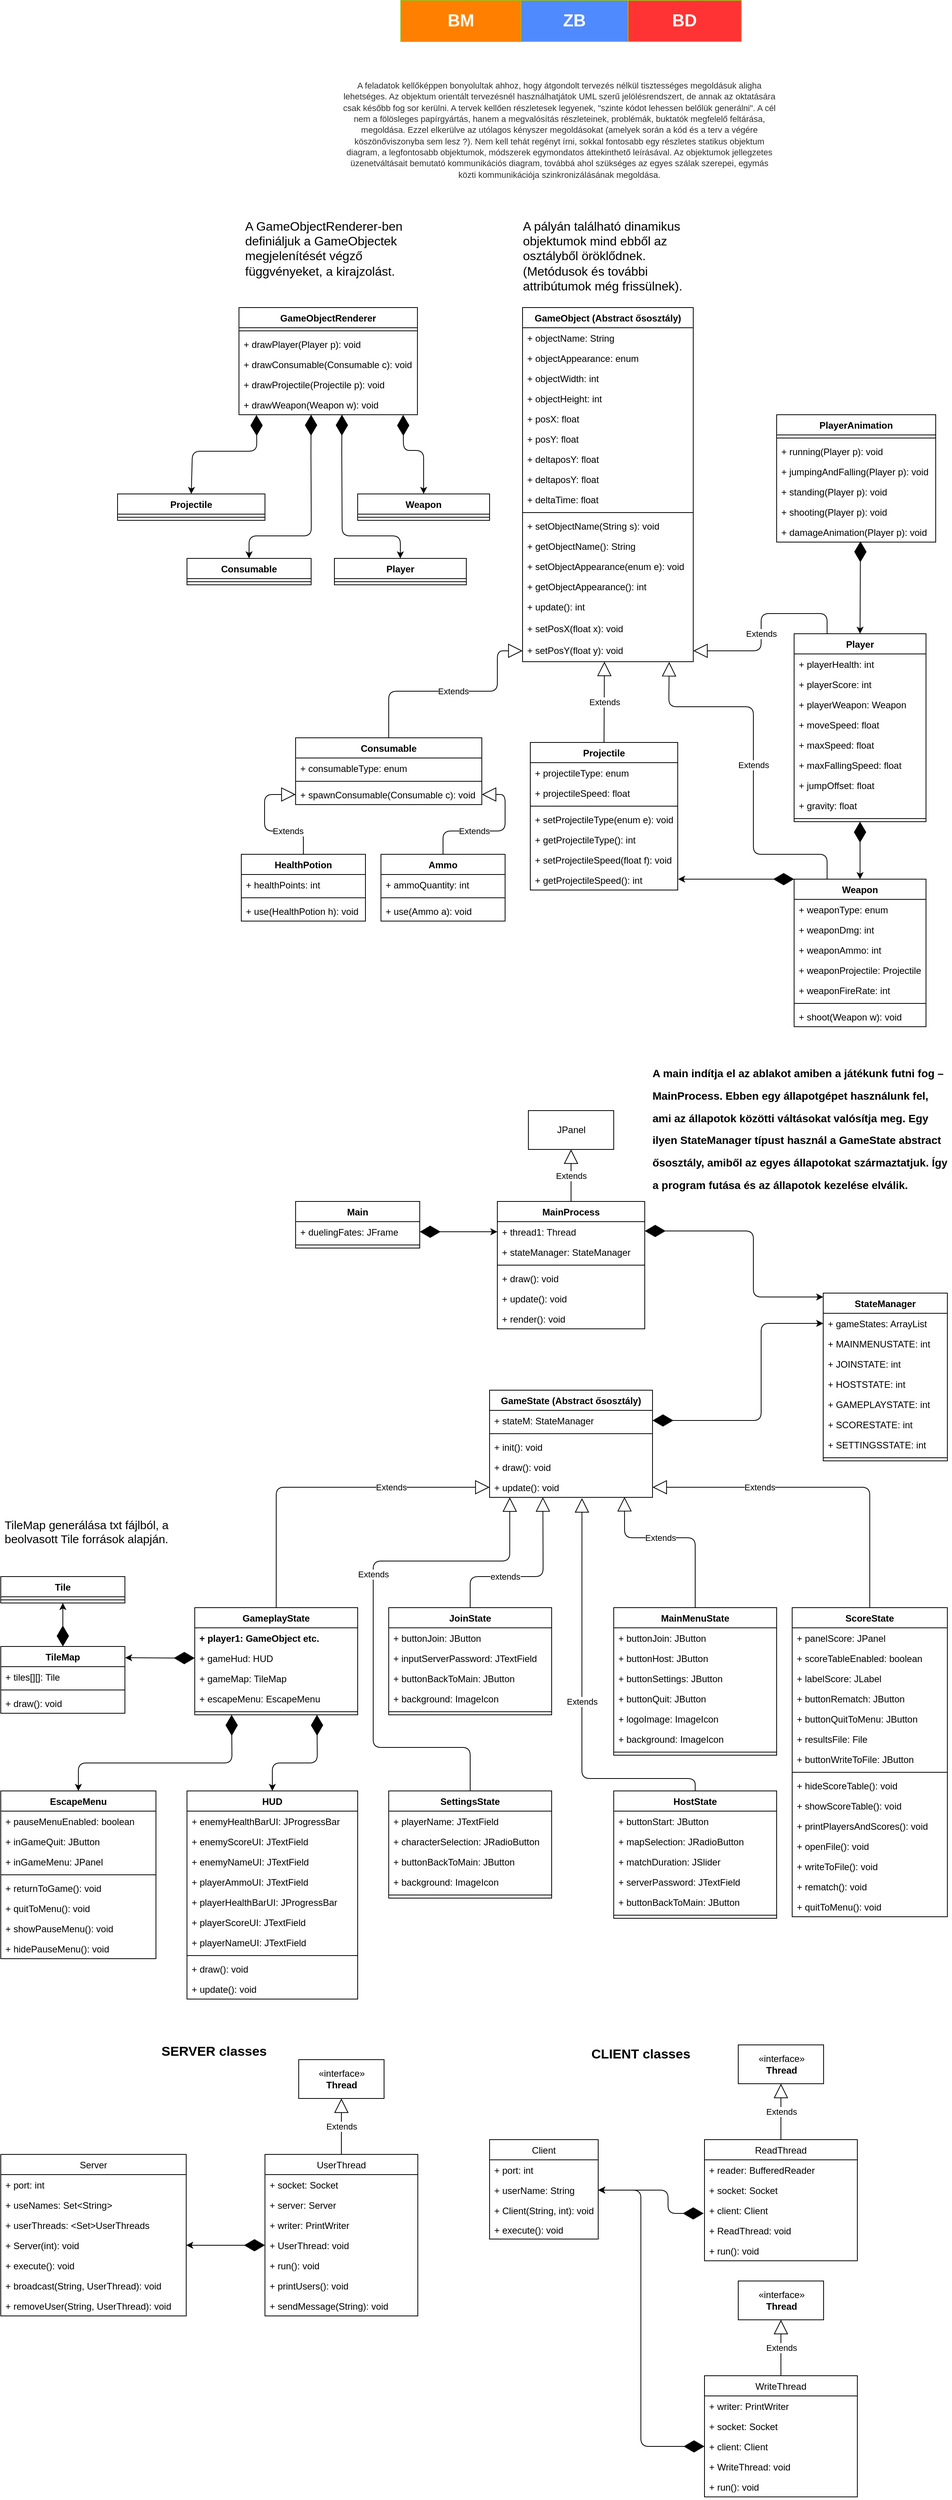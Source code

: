 <mxfile version="14.6.1" type="github">
  <diagram id="C5RBs43oDa-KdzZeNtuy" name="Page-1">
    <mxGraphModel dx="2880" dy="1894" grid="1" gridSize="10" guides="1" tooltips="1" connect="1" arrows="1" fold="1" page="1" pageScale="1" pageWidth="3300" pageHeight="4681" math="0" shadow="0">
      <root>
        <mxCell id="WIyWlLk6GJQsqaUBKTNV-0" />
        <mxCell id="WIyWlLk6GJQsqaUBKTNV-1" parent="WIyWlLk6GJQsqaUBKTNV-0" />
        <mxCell id="JeZtBRn4ZJVJt3xqNd3d-0" value="GameObject (Abstract ősosztály)" style="swimlane;fontStyle=1;align=center;verticalAlign=top;childLayout=stackLayout;horizontal=1;startSize=26;horizontalStack=0;resizeParent=1;resizeParentMax=0;resizeLast=0;collapsible=1;marginBottom=0;" parent="WIyWlLk6GJQsqaUBKTNV-1" vertex="1">
          <mxGeometry x="832.5" y="506" width="220" height="456" as="geometry">
            <mxRectangle x="430" y="140" width="220" height="26" as="alternateBounds" />
          </mxGeometry>
        </mxCell>
        <mxCell id="JeZtBRn4ZJVJt3xqNd3d-1" value="+ objectName: String" style="text;strokeColor=none;fillColor=none;align=left;verticalAlign=top;spacingLeft=4;spacingRight=4;overflow=hidden;rotatable=0;points=[[0,0.5],[1,0.5]];portConstraint=eastwest;" parent="JeZtBRn4ZJVJt3xqNd3d-0" vertex="1">
          <mxGeometry y="26" width="220" height="26" as="geometry" />
        </mxCell>
        <mxCell id="JeZtBRn4ZJVJt3xqNd3d-256" value="+ objectAppearance: enum" style="text;strokeColor=none;fillColor=none;align=left;verticalAlign=top;spacingLeft=4;spacingRight=4;overflow=hidden;rotatable=0;points=[[0,0.5],[1,0.5]];portConstraint=eastwest;" parent="JeZtBRn4ZJVJt3xqNd3d-0" vertex="1">
          <mxGeometry y="52" width="220" height="26" as="geometry" />
        </mxCell>
        <mxCell id="JeZtBRn4ZJVJt3xqNd3d-316" value="+ objectWidth: int" style="text;strokeColor=none;fillColor=none;align=left;verticalAlign=top;spacingLeft=4;spacingRight=4;overflow=hidden;rotatable=0;points=[[0,0.5],[1,0.5]];portConstraint=eastwest;" parent="JeZtBRn4ZJVJt3xqNd3d-0" vertex="1">
          <mxGeometry y="78" width="220" height="26" as="geometry" />
        </mxCell>
        <mxCell id="JeZtBRn4ZJVJt3xqNd3d-317" value="+ objectHeight: int" style="text;strokeColor=none;fillColor=none;align=left;verticalAlign=top;spacingLeft=4;spacingRight=4;overflow=hidden;rotatable=0;points=[[0,0.5],[1,0.5]];portConstraint=eastwest;" parent="JeZtBRn4ZJVJt3xqNd3d-0" vertex="1">
          <mxGeometry y="104" width="220" height="26" as="geometry" />
        </mxCell>
        <mxCell id="JeZtBRn4ZJVJt3xqNd3d-257" value="+ posX: float" style="text;strokeColor=none;fillColor=none;align=left;verticalAlign=top;spacingLeft=4;spacingRight=4;overflow=hidden;rotatable=0;points=[[0,0.5],[1,0.5]];portConstraint=eastwest;" parent="JeZtBRn4ZJVJt3xqNd3d-0" vertex="1">
          <mxGeometry y="130" width="220" height="26" as="geometry" />
        </mxCell>
        <mxCell id="JeZtBRn4ZJVJt3xqNd3d-258" value="+ posY: float" style="text;strokeColor=none;fillColor=none;align=left;verticalAlign=top;spacingLeft=4;spacingRight=4;overflow=hidden;rotatable=0;points=[[0,0.5],[1,0.5]];portConstraint=eastwest;" parent="JeZtBRn4ZJVJt3xqNd3d-0" vertex="1">
          <mxGeometry y="156" width="220" height="26" as="geometry" />
        </mxCell>
        <mxCell id="JeZtBRn4ZJVJt3xqNd3d-259" value="+ deltaposY: float" style="text;strokeColor=none;fillColor=none;align=left;verticalAlign=top;spacingLeft=4;spacingRight=4;overflow=hidden;rotatable=0;points=[[0,0.5],[1,0.5]];portConstraint=eastwest;" parent="JeZtBRn4ZJVJt3xqNd3d-0" vertex="1">
          <mxGeometry y="182" width="220" height="26" as="geometry" />
        </mxCell>
        <mxCell id="JeZtBRn4ZJVJt3xqNd3d-260" value="+ deltaposY: float" style="text;strokeColor=none;fillColor=none;align=left;verticalAlign=top;spacingLeft=4;spacingRight=4;overflow=hidden;rotatable=0;points=[[0,0.5],[1,0.5]];portConstraint=eastwest;" parent="JeZtBRn4ZJVJt3xqNd3d-0" vertex="1">
          <mxGeometry y="208" width="220" height="26" as="geometry" />
        </mxCell>
        <mxCell id="Zpp8Stq3liSMn8kAWy63-0" value="+ deltaTime: float" style="text;strokeColor=none;fillColor=none;align=left;verticalAlign=top;spacingLeft=4;spacingRight=4;overflow=hidden;rotatable=0;points=[[0,0.5],[1,0.5]];portConstraint=eastwest;" parent="JeZtBRn4ZJVJt3xqNd3d-0" vertex="1">
          <mxGeometry y="234" width="220" height="26" as="geometry" />
        </mxCell>
        <mxCell id="JeZtBRn4ZJVJt3xqNd3d-2" value="" style="line;strokeWidth=1;fillColor=none;align=left;verticalAlign=middle;spacingTop=-1;spacingLeft=3;spacingRight=3;rotatable=0;labelPosition=right;points=[];portConstraint=eastwest;" parent="JeZtBRn4ZJVJt3xqNd3d-0" vertex="1">
          <mxGeometry y="260" width="220" height="8" as="geometry" />
        </mxCell>
        <mxCell id="JeZtBRn4ZJVJt3xqNd3d-3" value="+ setObjectName(String s): void" style="text;strokeColor=none;fillColor=none;align=left;verticalAlign=top;spacingLeft=4;spacingRight=4;overflow=hidden;rotatable=0;points=[[0,0.5],[1,0.5]];portConstraint=eastwest;" parent="JeZtBRn4ZJVJt3xqNd3d-0" vertex="1">
          <mxGeometry y="268" width="220" height="26" as="geometry" />
        </mxCell>
        <mxCell id="JeZtBRn4ZJVJt3xqNd3d-261" value="+ getObjectName(): String" style="text;strokeColor=none;fillColor=none;align=left;verticalAlign=top;spacingLeft=4;spacingRight=4;overflow=hidden;rotatable=0;points=[[0,0.5],[1,0.5]];portConstraint=eastwest;" parent="JeZtBRn4ZJVJt3xqNd3d-0" vertex="1">
          <mxGeometry y="294" width="220" height="26" as="geometry" />
        </mxCell>
        <mxCell id="JeZtBRn4ZJVJt3xqNd3d-262" value="+ setObjectAppearance(enum e): void" style="text;strokeColor=none;fillColor=none;align=left;verticalAlign=top;spacingLeft=4;spacingRight=4;overflow=hidden;rotatable=0;points=[[0,0.5],[1,0.5]];portConstraint=eastwest;" parent="JeZtBRn4ZJVJt3xqNd3d-0" vertex="1">
          <mxGeometry y="320" width="220" height="26" as="geometry" />
        </mxCell>
        <mxCell id="JeZtBRn4ZJVJt3xqNd3d-263" value="+ getObjectAppearance(): int" style="text;strokeColor=none;fillColor=none;align=left;verticalAlign=top;spacingLeft=4;spacingRight=4;overflow=hidden;rotatable=0;points=[[0,0.5],[1,0.5]];portConstraint=eastwest;" parent="JeZtBRn4ZJVJt3xqNd3d-0" vertex="1">
          <mxGeometry y="346" width="220" height="26" as="geometry" />
        </mxCell>
        <mxCell id="JeZtBRn4ZJVJt3xqNd3d-321" value="+ update(): int" style="text;strokeColor=none;fillColor=none;align=left;verticalAlign=top;spacingLeft=4;spacingRight=4;overflow=hidden;rotatable=0;points=[[0,0.5],[1,0.5]];portConstraint=eastwest;" parent="JeZtBRn4ZJVJt3xqNd3d-0" vertex="1">
          <mxGeometry y="372" width="220" height="28" as="geometry" />
        </mxCell>
        <mxCell id="JeZtBRn4ZJVJt3xqNd3d-322" value="+ setPosX(float x): void" style="text;strokeColor=none;fillColor=none;align=left;verticalAlign=top;spacingLeft=4;spacingRight=4;overflow=hidden;rotatable=0;points=[[0,0.5],[1,0.5]];portConstraint=eastwest;" parent="JeZtBRn4ZJVJt3xqNd3d-0" vertex="1">
          <mxGeometry y="400" width="220" height="28" as="geometry" />
        </mxCell>
        <mxCell id="JeZtBRn4ZJVJt3xqNd3d-320" value="+ setPosY(float y): void" style="text;strokeColor=none;fillColor=none;align=left;verticalAlign=top;spacingLeft=4;spacingRight=4;overflow=hidden;rotatable=0;points=[[0,0.5],[1,0.5]];portConstraint=eastwest;" parent="JeZtBRn4ZJVJt3xqNd3d-0" vertex="1">
          <mxGeometry y="428" width="220" height="28" as="geometry" />
        </mxCell>
        <mxCell id="JeZtBRn4ZJVJt3xqNd3d-264" value="&lt;p style=&quot;font-size: 16px;&quot;&gt;&lt;font style=&quot;font-size: 16px; line-height: 70%;&quot;&gt;A pályán található dinamikus objektumok mind ebből az osztályből öröklődnek. (Metódusok és további attribútumok még frissülnek).&lt;/font&gt;&lt;/p&gt;" style="text;html=1;strokeColor=none;fillColor=none;spacing=5;spacingTop=-20;whiteSpace=wrap;overflow=hidden;rounded=0;fontSize=16;" parent="WIyWlLk6GJQsqaUBKTNV-1" vertex="1">
          <mxGeometry x="827.5" y="386" width="220" height="110" as="geometry" />
        </mxCell>
        <mxCell id="JeZtBRn4ZJVJt3xqNd3d-265" value="Projectile" style="swimlane;fontStyle=1;align=center;verticalAlign=top;childLayout=stackLayout;horizontal=1;startSize=26;horizontalStack=0;resizeParent=1;resizeParentMax=0;resizeLast=0;collapsible=1;marginBottom=0;" parent="WIyWlLk6GJQsqaUBKTNV-1" vertex="1">
          <mxGeometry x="842.5" y="1066" width="190" height="190" as="geometry" />
        </mxCell>
        <mxCell id="JeZtBRn4ZJVJt3xqNd3d-266" value="+ projectileType: enum" style="text;strokeColor=none;fillColor=none;align=left;verticalAlign=top;spacingLeft=4;spacingRight=4;overflow=hidden;rotatable=0;points=[[0,0.5],[1,0.5]];portConstraint=eastwest;" parent="JeZtBRn4ZJVJt3xqNd3d-265" vertex="1">
          <mxGeometry y="26" width="190" height="26" as="geometry" />
        </mxCell>
        <mxCell id="JeZtBRn4ZJVJt3xqNd3d-269" value="+ projectileSpeed: float" style="text;strokeColor=none;fillColor=none;align=left;verticalAlign=top;spacingLeft=4;spacingRight=4;overflow=hidden;rotatable=0;points=[[0,0.5],[1,0.5]];portConstraint=eastwest;" parent="JeZtBRn4ZJVJt3xqNd3d-265" vertex="1">
          <mxGeometry y="52" width="190" height="26" as="geometry" />
        </mxCell>
        <mxCell id="JeZtBRn4ZJVJt3xqNd3d-267" value="" style="line;strokeWidth=1;fillColor=none;align=left;verticalAlign=middle;spacingTop=-1;spacingLeft=3;spacingRight=3;rotatable=0;labelPosition=right;points=[];portConstraint=eastwest;" parent="JeZtBRn4ZJVJt3xqNd3d-265" vertex="1">
          <mxGeometry y="78" width="190" height="8" as="geometry" />
        </mxCell>
        <mxCell id="JeZtBRn4ZJVJt3xqNd3d-268" value="+ setProjectileType(enum e): void" style="text;strokeColor=none;fillColor=none;align=left;verticalAlign=top;spacingLeft=4;spacingRight=4;overflow=hidden;rotatable=0;points=[[0,0.5],[1,0.5]];portConstraint=eastwest;" parent="JeZtBRn4ZJVJt3xqNd3d-265" vertex="1">
          <mxGeometry y="86" width="190" height="26" as="geometry" />
        </mxCell>
        <mxCell id="JeZtBRn4ZJVJt3xqNd3d-272" value="+ getProjectileType(): int" style="text;strokeColor=none;fillColor=none;align=left;verticalAlign=top;spacingLeft=4;spacingRight=4;overflow=hidden;rotatable=0;points=[[0,0.5],[1,0.5]];portConstraint=eastwest;" parent="JeZtBRn4ZJVJt3xqNd3d-265" vertex="1">
          <mxGeometry y="112" width="190" height="26" as="geometry" />
        </mxCell>
        <mxCell id="JeZtBRn4ZJVJt3xqNd3d-271" value="+ setProjectileSpeed(float f): void" style="text;strokeColor=none;fillColor=none;align=left;verticalAlign=top;spacingLeft=4;spacingRight=4;overflow=hidden;rotatable=0;points=[[0,0.5],[1,0.5]];portConstraint=eastwest;" parent="JeZtBRn4ZJVJt3xqNd3d-265" vertex="1">
          <mxGeometry y="138" width="190" height="26" as="geometry" />
        </mxCell>
        <mxCell id="JeZtBRn4ZJVJt3xqNd3d-270" value="+ getProjectileSpeed(): int" style="text;strokeColor=none;fillColor=none;align=left;verticalAlign=top;spacingLeft=4;spacingRight=4;overflow=hidden;rotatable=0;points=[[0,0.5],[1,0.5]];portConstraint=eastwest;" parent="JeZtBRn4ZJVJt3xqNd3d-265" vertex="1">
          <mxGeometry y="164" width="190" height="26" as="geometry" />
        </mxCell>
        <mxCell id="JeZtBRn4ZJVJt3xqNd3d-275" value="Extends" style="endArrow=block;endSize=16;endFill=0;html=1;exitX=0.5;exitY=0;exitDx=0;exitDy=0;" parent="WIyWlLk6GJQsqaUBKTNV-1" source="JeZtBRn4ZJVJt3xqNd3d-265" edge="1">
          <mxGeometry width="160" relative="1" as="geometry">
            <mxPoint x="982.5" y="1142" as="sourcePoint" />
            <mxPoint x="938" y="962" as="targetPoint" />
          </mxGeometry>
        </mxCell>
        <mxCell id="JeZtBRn4ZJVJt3xqNd3d-276" value="Consumable" style="swimlane;fontStyle=1;align=center;verticalAlign=top;childLayout=stackLayout;horizontal=1;startSize=26;horizontalStack=0;resizeParent=1;resizeParentMax=0;resizeLast=0;collapsible=1;marginBottom=0;" parent="WIyWlLk6GJQsqaUBKTNV-1" vertex="1">
          <mxGeometry x="540" y="1060" width="240" height="86" as="geometry" />
        </mxCell>
        <mxCell id="JeZtBRn4ZJVJt3xqNd3d-277" value="+ consumableType: enum" style="text;strokeColor=none;fillColor=none;align=left;verticalAlign=top;spacingLeft=4;spacingRight=4;overflow=hidden;rotatable=0;points=[[0,0.5],[1,0.5]];portConstraint=eastwest;" parent="JeZtBRn4ZJVJt3xqNd3d-276" vertex="1">
          <mxGeometry y="26" width="240" height="26" as="geometry" />
        </mxCell>
        <mxCell id="JeZtBRn4ZJVJt3xqNd3d-278" value="" style="line;strokeWidth=1;fillColor=none;align=left;verticalAlign=middle;spacingTop=-1;spacingLeft=3;spacingRight=3;rotatable=0;labelPosition=right;points=[];portConstraint=eastwest;" parent="JeZtBRn4ZJVJt3xqNd3d-276" vertex="1">
          <mxGeometry y="52" width="240" height="8" as="geometry" />
        </mxCell>
        <mxCell id="Zpp8Stq3liSMn8kAWy63-38" value="+ spawnConsumable(Consumable c): void" style="text;strokeColor=none;fillColor=none;align=left;verticalAlign=top;spacingLeft=4;spacingRight=4;overflow=hidden;rotatable=0;points=[[0,0.5],[1,0.5]];portConstraint=eastwest;" parent="JeZtBRn4ZJVJt3xqNd3d-276" vertex="1">
          <mxGeometry y="60" width="240" height="26" as="geometry" />
        </mxCell>
        <mxCell id="JeZtBRn4ZJVJt3xqNd3d-280" value="Extends" style="endArrow=block;endSize=16;endFill=0;html=1;exitX=0.5;exitY=0;exitDx=0;exitDy=0;entryX=0;entryY=0.5;entryDx=0;entryDy=0;" parent="WIyWlLk6GJQsqaUBKTNV-1" source="JeZtBRn4ZJVJt3xqNd3d-276" target="JeZtBRn4ZJVJt3xqNd3d-320" edge="1">
          <mxGeometry width="160" relative="1" as="geometry">
            <mxPoint x="922.5" y="1365" as="sourcePoint" />
            <mxPoint x="832.5" y="962" as="targetPoint" />
            <Array as="points">
              <mxPoint x="660" y="1000" />
              <mxPoint x="800" y="1000" />
              <mxPoint x="800" y="948" />
            </Array>
          </mxGeometry>
        </mxCell>
        <mxCell id="JeZtBRn4ZJVJt3xqNd3d-281" value="HealthPotion" style="swimlane;fontStyle=1;align=center;verticalAlign=top;childLayout=stackLayout;horizontal=1;startSize=26;horizontalStack=0;resizeParent=1;resizeParentMax=0;resizeLast=0;collapsible=1;marginBottom=0;" parent="WIyWlLk6GJQsqaUBKTNV-1" vertex="1">
          <mxGeometry x="470" y="1210" width="160" height="86" as="geometry" />
        </mxCell>
        <mxCell id="JeZtBRn4ZJVJt3xqNd3d-282" value="+ healthPoints: int" style="text;strokeColor=none;fillColor=none;align=left;verticalAlign=top;spacingLeft=4;spacingRight=4;overflow=hidden;rotatable=0;points=[[0,0.5],[1,0.5]];portConstraint=eastwest;" parent="JeZtBRn4ZJVJt3xqNd3d-281" vertex="1">
          <mxGeometry y="26" width="160" height="26" as="geometry" />
        </mxCell>
        <mxCell id="JeZtBRn4ZJVJt3xqNd3d-283" value="" style="line;strokeWidth=1;fillColor=none;align=left;verticalAlign=middle;spacingTop=-1;spacingLeft=3;spacingRight=3;rotatable=0;labelPosition=right;points=[];portConstraint=eastwest;" parent="JeZtBRn4ZJVJt3xqNd3d-281" vertex="1">
          <mxGeometry y="52" width="160" height="8" as="geometry" />
        </mxCell>
        <mxCell id="Zpp8Stq3liSMn8kAWy63-37" value="+ use(HealthPotion h): void" style="text;strokeColor=none;fillColor=none;align=left;verticalAlign=top;spacingLeft=4;spacingRight=4;overflow=hidden;rotatable=0;points=[[0,0.5],[1,0.5]];portConstraint=eastwest;" parent="JeZtBRn4ZJVJt3xqNd3d-281" vertex="1">
          <mxGeometry y="60" width="160" height="26" as="geometry" />
        </mxCell>
        <mxCell id="JeZtBRn4ZJVJt3xqNd3d-285" value="Ammo" style="swimlane;fontStyle=1;align=center;verticalAlign=top;childLayout=stackLayout;horizontal=1;startSize=26;horizontalStack=0;resizeParent=1;resizeParentMax=0;resizeLast=0;collapsible=1;marginBottom=0;" parent="WIyWlLk6GJQsqaUBKTNV-1" vertex="1">
          <mxGeometry x="650" y="1210" width="160" height="86" as="geometry" />
        </mxCell>
        <mxCell id="JeZtBRn4ZJVJt3xqNd3d-286" value="+ ammoQuantity: int" style="text;strokeColor=none;fillColor=none;align=left;verticalAlign=top;spacingLeft=4;spacingRight=4;overflow=hidden;rotatable=0;points=[[0,0.5],[1,0.5]];portConstraint=eastwest;" parent="JeZtBRn4ZJVJt3xqNd3d-285" vertex="1">
          <mxGeometry y="26" width="160" height="26" as="geometry" />
        </mxCell>
        <mxCell id="JeZtBRn4ZJVJt3xqNd3d-287" value="" style="line;strokeWidth=1;fillColor=none;align=left;verticalAlign=middle;spacingTop=-1;spacingLeft=3;spacingRight=3;rotatable=0;labelPosition=right;points=[];portConstraint=eastwest;" parent="JeZtBRn4ZJVJt3xqNd3d-285" vertex="1">
          <mxGeometry y="52" width="160" height="8" as="geometry" />
        </mxCell>
        <mxCell id="_JxZ4ZDpzI68w7kfM63D-3" value="+ use(Ammo a): void" style="text;strokeColor=none;fillColor=none;align=left;verticalAlign=top;spacingLeft=4;spacingRight=4;overflow=hidden;rotatable=0;points=[[0,0.5],[1,0.5]];portConstraint=eastwest;" parent="JeZtBRn4ZJVJt3xqNd3d-285" vertex="1">
          <mxGeometry y="60" width="160" height="26" as="geometry" />
        </mxCell>
        <mxCell id="JeZtBRn4ZJVJt3xqNd3d-289" value="Extends" style="endArrow=block;endSize=16;endFill=0;html=1;exitX=0.5;exitY=0;exitDx=0;exitDy=0;entryX=1;entryY=0.5;entryDx=0;entryDy=0;" parent="WIyWlLk6GJQsqaUBKTNV-1" source="JeZtBRn4ZJVJt3xqNd3d-285" target="Zpp8Stq3liSMn8kAWy63-38" edge="1">
          <mxGeometry x="-0.251" width="160" relative="1" as="geometry">
            <mxPoint x="676.5" y="1292" as="sourcePoint" />
            <mxPoint x="705.46" y="1238.988" as="targetPoint" />
            <Array as="points">
              <mxPoint x="730" y="1180" />
              <mxPoint x="760" y="1180" />
              <mxPoint x="810" y="1180" />
              <mxPoint x="810" y="1133" />
            </Array>
            <mxPoint as="offset" />
          </mxGeometry>
        </mxCell>
        <mxCell id="JeZtBRn4ZJVJt3xqNd3d-290" value="&lt;span style=&quot;font-weight: 400&quot;&gt;Extends&lt;/span&gt;" style="endArrow=block;endSize=16;endFill=0;html=1;exitX=0.5;exitY=0;exitDx=0;exitDy=0;fontStyle=1;entryX=0;entryY=0.5;entryDx=0;entryDy=0;" parent="WIyWlLk6GJQsqaUBKTNV-1" source="JeZtBRn4ZJVJt3xqNd3d-281" target="Zpp8Stq3liSMn8kAWy63-38" edge="1">
          <mxGeometry x="-0.401" width="160" relative="1" as="geometry">
            <mxPoint x="628.42" y="1292" as="sourcePoint" />
            <mxPoint x="590" y="1154" as="targetPoint" />
            <Array as="points">
              <mxPoint x="550" y="1180" />
              <mxPoint x="500" y="1180" />
              <mxPoint x="500" y="1133" />
            </Array>
            <mxPoint as="offset" />
          </mxGeometry>
        </mxCell>
        <mxCell id="JeZtBRn4ZJVJt3xqNd3d-291" value="Weapon" style="swimlane;fontStyle=1;align=center;verticalAlign=top;childLayout=stackLayout;horizontal=1;startSize=26;horizontalStack=0;resizeParent=1;resizeParentMax=0;resizeLast=0;collapsible=1;marginBottom=0;" parent="WIyWlLk6GJQsqaUBKTNV-1" vertex="1">
          <mxGeometry x="1182.5" y="1242" width="170" height="190" as="geometry" />
        </mxCell>
        <mxCell id="JeZtBRn4ZJVJt3xqNd3d-292" value="+ weaponType: enum" style="text;strokeColor=none;fillColor=none;align=left;verticalAlign=top;spacingLeft=4;spacingRight=4;overflow=hidden;rotatable=0;points=[[0,0.5],[1,0.5]];portConstraint=eastwest;" parent="JeZtBRn4ZJVJt3xqNd3d-291" vertex="1">
          <mxGeometry y="26" width="170" height="26" as="geometry" />
        </mxCell>
        <mxCell id="JeZtBRn4ZJVJt3xqNd3d-296" value="+ weaponDmg: int" style="text;strokeColor=none;fillColor=none;align=left;verticalAlign=top;spacingLeft=4;spacingRight=4;overflow=hidden;rotatable=0;points=[[0,0.5],[1,0.5]];portConstraint=eastwest;" parent="JeZtBRn4ZJVJt3xqNd3d-291" vertex="1">
          <mxGeometry y="52" width="170" height="26" as="geometry" />
        </mxCell>
        <mxCell id="JeZtBRn4ZJVJt3xqNd3d-297" value="+ weaponAmmo: int" style="text;strokeColor=none;fillColor=none;align=left;verticalAlign=top;spacingLeft=4;spacingRight=4;overflow=hidden;rotatable=0;points=[[0,0.5],[1,0.5]];portConstraint=eastwest;" parent="JeZtBRn4ZJVJt3xqNd3d-291" vertex="1">
          <mxGeometry y="78" width="170" height="26" as="geometry" />
        </mxCell>
        <mxCell id="JeZtBRn4ZJVJt3xqNd3d-298" value="+ weaponProjectile: Projectile" style="text;strokeColor=none;fillColor=none;align=left;verticalAlign=top;spacingLeft=4;spacingRight=4;overflow=hidden;rotatable=0;points=[[0,0.5],[1,0.5]];portConstraint=eastwest;" parent="JeZtBRn4ZJVJt3xqNd3d-291" vertex="1">
          <mxGeometry y="104" width="170" height="26" as="geometry" />
        </mxCell>
        <mxCell id="JeZtBRn4ZJVJt3xqNd3d-299" value="+ weaponFireRate: int" style="text;strokeColor=none;fillColor=none;align=left;verticalAlign=top;spacingLeft=4;spacingRight=4;overflow=hidden;rotatable=0;points=[[0,0.5],[1,0.5]];portConstraint=eastwest;" parent="JeZtBRn4ZJVJt3xqNd3d-291" vertex="1">
          <mxGeometry y="130" width="170" height="26" as="geometry" />
        </mxCell>
        <mxCell id="JeZtBRn4ZJVJt3xqNd3d-293" value="" style="line;strokeWidth=1;fillColor=none;align=left;verticalAlign=middle;spacingTop=-1;spacingLeft=3;spacingRight=3;rotatable=0;labelPosition=right;points=[];portConstraint=eastwest;" parent="JeZtBRn4ZJVJt3xqNd3d-291" vertex="1">
          <mxGeometry y="156" width="170" height="8" as="geometry" />
        </mxCell>
        <mxCell id="Zpp8Stq3liSMn8kAWy63-36" value="+ shoot(Weapon w): void" style="text;strokeColor=none;fillColor=none;align=left;verticalAlign=top;spacingLeft=4;spacingRight=4;overflow=hidden;rotatable=0;points=[[0,0.5],[1,0.5]];portConstraint=eastwest;" parent="JeZtBRn4ZJVJt3xqNd3d-291" vertex="1">
          <mxGeometry y="164" width="170" height="26" as="geometry" />
        </mxCell>
        <mxCell id="JeZtBRn4ZJVJt3xqNd3d-295" value="Extends" style="endArrow=block;endSize=16;endFill=0;html=1;exitX=0.25;exitY=0;exitDx=0;exitDy=0;entryX=0.859;entryY=1.014;entryDx=0;entryDy=0;entryPerimeter=0;" parent="WIyWlLk6GJQsqaUBKTNV-1" source="JeZtBRn4ZJVJt3xqNd3d-291" target="JeZtBRn4ZJVJt3xqNd3d-320" edge="1">
          <mxGeometry width="160" relative="1" as="geometry">
            <mxPoint x="1012.5" y="1052" as="sourcePoint" />
            <mxPoint x="1021" y="970" as="targetPoint" />
            <Array as="points">
              <mxPoint x="1225" y="1210" />
              <mxPoint x="1130" y="1210" />
              <mxPoint x="1130" y="1020" />
              <mxPoint x="1021" y="1020" />
            </Array>
          </mxGeometry>
        </mxCell>
        <mxCell id="JeZtBRn4ZJVJt3xqNd3d-300" value="Player" style="swimlane;fontStyle=1;align=center;verticalAlign=top;childLayout=stackLayout;horizontal=1;startSize=26;horizontalStack=0;resizeParent=1;resizeParentMax=0;resizeLast=0;collapsible=1;marginBottom=0;" parent="WIyWlLk6GJQsqaUBKTNV-1" vertex="1">
          <mxGeometry x="1182.5" y="926" width="170" height="242" as="geometry" />
        </mxCell>
        <mxCell id="JeZtBRn4ZJVJt3xqNd3d-301" value="+ playerHealth: int" style="text;strokeColor=none;fillColor=none;align=left;verticalAlign=top;spacingLeft=4;spacingRight=4;overflow=hidden;rotatable=0;points=[[0,0.5],[1,0.5]];portConstraint=eastwest;" parent="JeZtBRn4ZJVJt3xqNd3d-300" vertex="1">
          <mxGeometry y="26" width="170" height="26" as="geometry" />
        </mxCell>
        <mxCell id="JeZtBRn4ZJVJt3xqNd3d-302" value="+ playerScore: int" style="text;strokeColor=none;fillColor=none;align=left;verticalAlign=top;spacingLeft=4;spacingRight=4;overflow=hidden;rotatable=0;points=[[0,0.5],[1,0.5]];portConstraint=eastwest;" parent="JeZtBRn4ZJVJt3xqNd3d-300" vertex="1">
          <mxGeometry y="52" width="170" height="26" as="geometry" />
        </mxCell>
        <mxCell id="JeZtBRn4ZJVJt3xqNd3d-303" value="+ playerWeapon: Weapon" style="text;strokeColor=none;fillColor=none;align=left;verticalAlign=top;spacingLeft=4;spacingRight=4;overflow=hidden;rotatable=0;points=[[0,0.5],[1,0.5]];portConstraint=eastwest;" parent="JeZtBRn4ZJVJt3xqNd3d-300" vertex="1">
          <mxGeometry y="78" width="170" height="26" as="geometry" />
        </mxCell>
        <mxCell id="JeZtBRn4ZJVJt3xqNd3d-311" value="+ moveSpeed: float" style="text;strokeColor=none;fillColor=none;align=left;verticalAlign=top;spacingLeft=4;spacingRight=4;overflow=hidden;rotatable=0;points=[[0,0.5],[1,0.5]];portConstraint=eastwest;" parent="JeZtBRn4ZJVJt3xqNd3d-300" vertex="1">
          <mxGeometry y="104" width="170" height="26" as="geometry" />
        </mxCell>
        <mxCell id="JeZtBRn4ZJVJt3xqNd3d-315" value="+ maxSpeed: float" style="text;strokeColor=none;fillColor=none;align=left;verticalAlign=top;spacingLeft=4;spacingRight=4;overflow=hidden;rotatable=0;points=[[0,0.5],[1,0.5]];portConstraint=eastwest;" parent="JeZtBRn4ZJVJt3xqNd3d-300" vertex="1">
          <mxGeometry y="130" width="170" height="26" as="geometry" />
        </mxCell>
        <mxCell id="JeZtBRn4ZJVJt3xqNd3d-312" value="+ maxFallingSpeed: float" style="text;strokeColor=none;fillColor=none;align=left;verticalAlign=top;spacingLeft=4;spacingRight=4;overflow=hidden;rotatable=0;points=[[0,0.5],[1,0.5]];portConstraint=eastwest;" parent="JeZtBRn4ZJVJt3xqNd3d-300" vertex="1">
          <mxGeometry y="156" width="170" height="26" as="geometry" />
        </mxCell>
        <mxCell id="JeZtBRn4ZJVJt3xqNd3d-313" value="+ jumpOffset: float" style="text;strokeColor=none;fillColor=none;align=left;verticalAlign=top;spacingLeft=4;spacingRight=4;overflow=hidden;rotatable=0;points=[[0,0.5],[1,0.5]];portConstraint=eastwest;" parent="JeZtBRn4ZJVJt3xqNd3d-300" vertex="1">
          <mxGeometry y="182" width="170" height="26" as="geometry" />
        </mxCell>
        <mxCell id="JeZtBRn4ZJVJt3xqNd3d-314" value="+ gravity: float&#xa;" style="text;strokeColor=none;fillColor=none;align=left;verticalAlign=top;spacingLeft=4;spacingRight=4;overflow=hidden;rotatable=0;points=[[0,0.5],[1,0.5]];portConstraint=eastwest;" parent="JeZtBRn4ZJVJt3xqNd3d-300" vertex="1">
          <mxGeometry y="208" width="170" height="26" as="geometry" />
        </mxCell>
        <mxCell id="JeZtBRn4ZJVJt3xqNd3d-306" value="" style="line;strokeWidth=1;fillColor=none;align=left;verticalAlign=middle;spacingTop=-1;spacingLeft=3;spacingRight=3;rotatable=0;labelPosition=right;points=[];portConstraint=eastwest;" parent="JeZtBRn4ZJVJt3xqNd3d-300" vertex="1">
          <mxGeometry y="234" width="170" height="8" as="geometry" />
        </mxCell>
        <mxCell id="JeZtBRn4ZJVJt3xqNd3d-308" value="Extends" style="endArrow=block;endSize=16;endFill=0;html=1;entryX=1;entryY=0.5;entryDx=0;entryDy=0;exitX=0.25;exitY=0;exitDx=0;exitDy=0;" parent="WIyWlLk6GJQsqaUBKTNV-1" source="JeZtBRn4ZJVJt3xqNd3d-300" target="JeZtBRn4ZJVJt3xqNd3d-320" edge="1">
          <mxGeometry x="0.112" width="160" relative="1" as="geometry">
            <mxPoint x="1183" y="926" as="sourcePoint" />
            <mxPoint x="1072.5" y="916" as="targetPoint" />
            <Array as="points">
              <mxPoint x="1225" y="900" />
              <mxPoint x="1140" y="900" />
              <mxPoint x="1140" y="948" />
            </Array>
            <mxPoint as="offset" />
          </mxGeometry>
        </mxCell>
        <mxCell id="JeZtBRn4ZJVJt3xqNd3d-323" value="TileMap" style="swimlane;fontStyle=1;align=center;verticalAlign=top;childLayout=stackLayout;horizontal=1;startSize=26;horizontalStack=0;resizeParent=1;resizeParentMax=0;resizeLast=0;collapsible=1;marginBottom=0;" parent="WIyWlLk6GJQsqaUBKTNV-1" vertex="1">
          <mxGeometry x="160" y="2230" width="160" height="86" as="geometry" />
        </mxCell>
        <mxCell id="JeZtBRn4ZJVJt3xqNd3d-324" value="+ tiles[][]: Tile" style="text;strokeColor=none;fillColor=none;align=left;verticalAlign=top;spacingLeft=4;spacingRight=4;overflow=hidden;rotatable=0;points=[[0,0.5],[1,0.5]];portConstraint=eastwest;" parent="JeZtBRn4ZJVJt3xqNd3d-323" vertex="1">
          <mxGeometry y="26" width="160" height="26" as="geometry" />
        </mxCell>
        <mxCell id="JeZtBRn4ZJVJt3xqNd3d-325" value="" style="line;strokeWidth=1;fillColor=none;align=left;verticalAlign=middle;spacingTop=-1;spacingLeft=3;spacingRight=3;rotatable=0;labelPosition=right;points=[];portConstraint=eastwest;" parent="JeZtBRn4ZJVJt3xqNd3d-323" vertex="1">
          <mxGeometry y="52" width="160" height="8" as="geometry" />
        </mxCell>
        <mxCell id="JeZtBRn4ZJVJt3xqNd3d-326" value="+ draw(): void" style="text;strokeColor=none;fillColor=none;align=left;verticalAlign=top;spacingLeft=4;spacingRight=4;overflow=hidden;rotatable=0;points=[[0,0.5],[1,0.5]];portConstraint=eastwest;" parent="JeZtBRn4ZJVJt3xqNd3d-323" vertex="1">
          <mxGeometry y="60" width="160" height="26" as="geometry" />
        </mxCell>
        <mxCell id="JeZtBRn4ZJVJt3xqNd3d-327" value="Tile" style="swimlane;fontStyle=1;align=center;verticalAlign=top;childLayout=stackLayout;horizontal=1;startSize=26;horizontalStack=0;resizeParent=1;resizeParentMax=0;resizeLast=0;collapsible=1;marginBottom=0;" parent="WIyWlLk6GJQsqaUBKTNV-1" vertex="1">
          <mxGeometry x="160" y="2140" width="160" height="34" as="geometry" />
        </mxCell>
        <mxCell id="JeZtBRn4ZJVJt3xqNd3d-329" value="" style="line;strokeWidth=1;fillColor=none;align=left;verticalAlign=middle;spacingTop=-1;spacingLeft=3;spacingRight=3;rotatable=0;labelPosition=right;points=[];portConstraint=eastwest;" parent="JeZtBRn4ZJVJt3xqNd3d-327" vertex="1">
          <mxGeometry y="26" width="160" height="8" as="geometry" />
        </mxCell>
        <mxCell id="JeZtBRn4ZJVJt3xqNd3d-332" value="&lt;p style=&quot;font-size: 15px;&quot;&gt;&lt;font style=&quot;font-size: 15px; line-height: 70%;&quot;&gt;TileMap generálása txt fájlból, a beolvasott Tile források alapján.&lt;/font&gt;&lt;/p&gt;" style="text;html=1;strokeColor=none;fillColor=none;spacing=5;spacingTop=-20;whiteSpace=wrap;overflow=hidden;rounded=0;fontSize=15;" parent="WIyWlLk6GJQsqaUBKTNV-1" vertex="1">
          <mxGeometry x="160" y="2060" width="240" height="70" as="geometry" />
        </mxCell>
        <mxCell id="JeZtBRn4ZJVJt3xqNd3d-333" value="HUD" style="swimlane;fontStyle=1;align=center;verticalAlign=top;childLayout=stackLayout;horizontal=1;startSize=26;horizontalStack=0;resizeParent=1;resizeParentMax=0;resizeLast=0;collapsible=1;marginBottom=0;" parent="WIyWlLk6GJQsqaUBKTNV-1" vertex="1">
          <mxGeometry x="400" y="2416" width="220" height="268" as="geometry" />
        </mxCell>
        <mxCell id="JeZtBRn4ZJVJt3xqNd3d-343" value="+ enemyHealthBarUI: JProgressBar " style="text;align=left;verticalAlign=top;spacingLeft=4;spacingRight=4;overflow=hidden;rotatable=0;points=[[0,0.5],[1,0.5]];portConstraint=eastwest;rounded=0;shadow=0;html=0;" parent="JeZtBRn4ZJVJt3xqNd3d-333" vertex="1">
          <mxGeometry y="26" width="220" height="26" as="geometry" />
        </mxCell>
        <mxCell id="JeZtBRn4ZJVJt3xqNd3d-342" value="+ enemyScoreUI: JTextField " style="text;align=left;verticalAlign=top;spacingLeft=4;spacingRight=4;overflow=hidden;rotatable=0;points=[[0,0.5],[1,0.5]];portConstraint=eastwest;rounded=0;shadow=0;html=0;" parent="JeZtBRn4ZJVJt3xqNd3d-333" vertex="1">
          <mxGeometry y="52" width="220" height="26" as="geometry" />
        </mxCell>
        <mxCell id="JeZtBRn4ZJVJt3xqNd3d-341" value="+ enemyNameUI: JTextField " style="text;align=left;verticalAlign=top;spacingLeft=4;spacingRight=4;overflow=hidden;rotatable=0;points=[[0,0.5],[1,0.5]];portConstraint=eastwest;rounded=0;shadow=0;html=0;" parent="JeZtBRn4ZJVJt3xqNd3d-333" vertex="1">
          <mxGeometry y="78" width="220" height="26" as="geometry" />
        </mxCell>
        <mxCell id="JeZtBRn4ZJVJt3xqNd3d-340" value="+ playerAmmoUI: JTextField " style="text;align=left;verticalAlign=top;spacingLeft=4;spacingRight=4;overflow=hidden;rotatable=0;points=[[0,0.5],[1,0.5]];portConstraint=eastwest;rounded=0;shadow=0;html=0;" parent="JeZtBRn4ZJVJt3xqNd3d-333" vertex="1">
          <mxGeometry y="104" width="220" height="26" as="geometry" />
        </mxCell>
        <mxCell id="JeZtBRn4ZJVJt3xqNd3d-339" value="+ playerHealthBarUI: JProgressBar " style="text;align=left;verticalAlign=top;spacingLeft=4;spacingRight=4;overflow=hidden;rotatable=0;points=[[0,0.5],[1,0.5]];portConstraint=eastwest;rounded=0;shadow=0;html=0;" parent="JeZtBRn4ZJVJt3xqNd3d-333" vertex="1">
          <mxGeometry y="130" width="220" height="26" as="geometry" />
        </mxCell>
        <mxCell id="JeZtBRn4ZJVJt3xqNd3d-338" value="+ playerScoreUI: JTextField " style="text;align=left;verticalAlign=top;spacingLeft=4;spacingRight=4;overflow=hidden;rotatable=0;points=[[0,0.5],[1,0.5]];portConstraint=eastwest;rounded=0;shadow=0;html=0;" parent="JeZtBRn4ZJVJt3xqNd3d-333" vertex="1">
          <mxGeometry y="156" width="220" height="26" as="geometry" />
        </mxCell>
        <mxCell id="JeZtBRn4ZJVJt3xqNd3d-337" value="+ playerNameUI: JTextField " style="text;align=left;verticalAlign=top;spacingLeft=4;spacingRight=4;overflow=hidden;rotatable=0;points=[[0,0.5],[1,0.5]];portConstraint=eastwest;rounded=0;shadow=0;html=0;" parent="JeZtBRn4ZJVJt3xqNd3d-333" vertex="1">
          <mxGeometry y="182" width="220" height="26" as="geometry" />
        </mxCell>
        <mxCell id="JeZtBRn4ZJVJt3xqNd3d-335" value="" style="line;strokeWidth=1;fillColor=none;align=left;verticalAlign=middle;spacingTop=-1;spacingLeft=3;spacingRight=3;rotatable=0;labelPosition=right;points=[];portConstraint=eastwest;" parent="JeZtBRn4ZJVJt3xqNd3d-333" vertex="1">
          <mxGeometry y="208" width="220" height="8" as="geometry" />
        </mxCell>
        <mxCell id="JeZtBRn4ZJVJt3xqNd3d-336" value="+ draw(): void" style="text;strokeColor=none;fillColor=none;align=left;verticalAlign=top;spacingLeft=4;spacingRight=4;overflow=hidden;rotatable=0;points=[[0,0.5],[1,0.5]];portConstraint=eastwest;" parent="JeZtBRn4ZJVJt3xqNd3d-333" vertex="1">
          <mxGeometry y="216" width="220" height="26" as="geometry" />
        </mxCell>
        <mxCell id="JeZtBRn4ZJVJt3xqNd3d-344" value="+ update(): void" style="text;strokeColor=none;fillColor=none;align=left;verticalAlign=top;spacingLeft=4;spacingRight=4;overflow=hidden;rotatable=0;points=[[0,0.5],[1,0.5]];portConstraint=eastwest;" parent="JeZtBRn4ZJVJt3xqNd3d-333" vertex="1">
          <mxGeometry y="242" width="220" height="26" as="geometry" />
        </mxCell>
        <mxCell id="JeZtBRn4ZJVJt3xqNd3d-345" value="EscapeMenu" style="swimlane;fontStyle=1;align=center;verticalAlign=top;childLayout=stackLayout;horizontal=1;startSize=26;horizontalStack=0;resizeParent=1;resizeParentMax=0;resizeLast=0;collapsible=1;marginBottom=0;" parent="WIyWlLk6GJQsqaUBKTNV-1" vertex="1">
          <mxGeometry x="160" y="2416" width="200" height="216" as="geometry" />
        </mxCell>
        <mxCell id="JeZtBRn4ZJVJt3xqNd3d-358" value="+ pauseMenuEnabled: boolean" style="text;align=left;verticalAlign=top;spacingLeft=4;spacingRight=4;overflow=hidden;rotatable=0;points=[[0,0.5],[1,0.5]];portConstraint=eastwest;" parent="JeZtBRn4ZJVJt3xqNd3d-345" vertex="1">
          <mxGeometry y="26" width="200" height="26" as="geometry" />
        </mxCell>
        <mxCell id="JeZtBRn4ZJVJt3xqNd3d-357" value="+ inGameQuit: JButton" style="text;align=left;verticalAlign=top;spacingLeft=4;spacingRight=4;overflow=hidden;rotatable=0;points=[[0,0.5],[1,0.5]];portConstraint=eastwest;" parent="JeZtBRn4ZJVJt3xqNd3d-345" vertex="1">
          <mxGeometry y="52" width="200" height="26" as="geometry" />
        </mxCell>
        <mxCell id="JeZtBRn4ZJVJt3xqNd3d-356" value="+ inGameMenu: JPanel" style="text;align=left;verticalAlign=top;spacingLeft=4;spacingRight=4;overflow=hidden;rotatable=0;points=[[0,0.5],[1,0.5]];portConstraint=eastwest;" parent="JeZtBRn4ZJVJt3xqNd3d-345" vertex="1">
          <mxGeometry y="78" width="200" height="26" as="geometry" />
        </mxCell>
        <mxCell id="JeZtBRn4ZJVJt3xqNd3d-353" value="" style="line;strokeWidth=1;fillColor=none;align=left;verticalAlign=middle;spacingTop=-1;spacingLeft=3;spacingRight=3;rotatable=0;labelPosition=right;points=[];portConstraint=eastwest;" parent="JeZtBRn4ZJVJt3xqNd3d-345" vertex="1">
          <mxGeometry y="104" width="200" height="8" as="geometry" />
        </mxCell>
        <mxCell id="JeZtBRn4ZJVJt3xqNd3d-354" value="+ returnToGame(): void" style="text;strokeColor=none;fillColor=none;align=left;verticalAlign=top;spacingLeft=4;spacingRight=4;overflow=hidden;rotatable=0;points=[[0,0.5],[1,0.5]];portConstraint=eastwest;" parent="JeZtBRn4ZJVJt3xqNd3d-345" vertex="1">
          <mxGeometry y="112" width="200" height="26" as="geometry" />
        </mxCell>
        <mxCell id="JeZtBRn4ZJVJt3xqNd3d-355" value="+ quitToMenu(): void" style="text;strokeColor=none;fillColor=none;align=left;verticalAlign=top;spacingLeft=4;spacingRight=4;overflow=hidden;rotatable=0;points=[[0,0.5],[1,0.5]];portConstraint=eastwest;" parent="JeZtBRn4ZJVJt3xqNd3d-345" vertex="1">
          <mxGeometry y="138" width="200" height="26" as="geometry" />
        </mxCell>
        <mxCell id="JeZtBRn4ZJVJt3xqNd3d-359" value="+ showPauseMenu(): void" style="text;align=left;verticalAlign=top;spacingLeft=4;spacingRight=4;overflow=hidden;rotatable=0;points=[[0,0.5],[1,0.5]];portConstraint=eastwest;" parent="JeZtBRn4ZJVJt3xqNd3d-345" vertex="1">
          <mxGeometry y="164" width="200" height="26" as="geometry" />
        </mxCell>
        <mxCell id="JeZtBRn4ZJVJt3xqNd3d-360" value="+ hidePauseMenu(): void" style="text;align=left;verticalAlign=top;spacingLeft=4;spacingRight=4;overflow=hidden;rotatable=0;points=[[0,0.5],[1,0.5]];portConstraint=eastwest;" parent="JeZtBRn4ZJVJt3xqNd3d-345" vertex="1">
          <mxGeometry y="190" width="200" height="26" as="geometry" />
        </mxCell>
        <mxCell id="JeZtBRn4ZJVJt3xqNd3d-366" value="Main" style="swimlane;fontStyle=1;align=center;verticalAlign=top;childLayout=stackLayout;horizontal=1;startSize=26;horizontalStack=0;resizeParent=1;resizeParentMax=0;resizeLast=0;collapsible=1;marginBottom=0;" parent="WIyWlLk6GJQsqaUBKTNV-1" vertex="1">
          <mxGeometry x="540" y="1657" width="160" height="60" as="geometry" />
        </mxCell>
        <mxCell id="JeZtBRn4ZJVJt3xqNd3d-367" value="+ duelingFates: JFrame" style="text;strokeColor=none;fillColor=none;align=left;verticalAlign=top;spacingLeft=4;spacingRight=4;overflow=hidden;rotatable=0;points=[[0,0.5],[1,0.5]];portConstraint=eastwest;" parent="JeZtBRn4ZJVJt3xqNd3d-366" vertex="1">
          <mxGeometry y="26" width="160" height="26" as="geometry" />
        </mxCell>
        <mxCell id="JeZtBRn4ZJVJt3xqNd3d-368" value="" style="line;strokeWidth=1;fillColor=none;align=left;verticalAlign=middle;spacingTop=-1;spacingLeft=3;spacingRight=3;rotatable=0;labelPosition=right;points=[];portConstraint=eastwest;" parent="JeZtBRn4ZJVJt3xqNd3d-366" vertex="1">
          <mxGeometry y="52" width="160" height="8" as="geometry" />
        </mxCell>
        <mxCell id="JeZtBRn4ZJVJt3xqNd3d-370" value="MainProcess" style="swimlane;fontStyle=1;align=center;verticalAlign=top;childLayout=stackLayout;horizontal=1;startSize=26;horizontalStack=0;resizeParent=1;resizeParentMax=0;resizeLast=0;collapsible=1;marginBottom=0;" parent="WIyWlLk6GJQsqaUBKTNV-1" vertex="1">
          <mxGeometry x="800" y="1657" width="190" height="164" as="geometry" />
        </mxCell>
        <mxCell id="JeZtBRn4ZJVJt3xqNd3d-371" value="+ thread1: Thread" style="text;strokeColor=none;fillColor=none;align=left;verticalAlign=top;spacingLeft=4;spacingRight=4;overflow=hidden;rotatable=0;points=[[0,0.5],[1,0.5]];portConstraint=eastwest;" parent="JeZtBRn4ZJVJt3xqNd3d-370" vertex="1">
          <mxGeometry y="26" width="190" height="26" as="geometry" />
        </mxCell>
        <mxCell id="JeZtBRn4ZJVJt3xqNd3d-376" value="+ stateManager: StateManager" style="text;strokeColor=none;fillColor=none;align=left;verticalAlign=top;spacingLeft=4;spacingRight=4;overflow=hidden;rotatable=0;points=[[0,0.5],[1,0.5]];portConstraint=eastwest;" parent="JeZtBRn4ZJVJt3xqNd3d-370" vertex="1">
          <mxGeometry y="52" width="190" height="26" as="geometry" />
        </mxCell>
        <mxCell id="JeZtBRn4ZJVJt3xqNd3d-372" value="" style="line;strokeWidth=1;fillColor=none;align=left;verticalAlign=middle;spacingTop=-1;spacingLeft=3;spacingRight=3;rotatable=0;labelPosition=right;points=[];portConstraint=eastwest;" parent="JeZtBRn4ZJVJt3xqNd3d-370" vertex="1">
          <mxGeometry y="78" width="190" height="8" as="geometry" />
        </mxCell>
        <mxCell id="JeZtBRn4ZJVJt3xqNd3d-373" value="+ draw(): void" style="text;strokeColor=none;fillColor=none;align=left;verticalAlign=top;spacingLeft=4;spacingRight=4;overflow=hidden;rotatable=0;points=[[0,0.5],[1,0.5]];portConstraint=eastwest;" parent="JeZtBRn4ZJVJt3xqNd3d-370" vertex="1">
          <mxGeometry y="86" width="190" height="26" as="geometry" />
        </mxCell>
        <mxCell id="JeZtBRn4ZJVJt3xqNd3d-374" value="+ update(): void" style="text;strokeColor=none;fillColor=none;align=left;verticalAlign=top;spacingLeft=4;spacingRight=4;overflow=hidden;rotatable=0;points=[[0,0.5],[1,0.5]];portConstraint=eastwest;" parent="JeZtBRn4ZJVJt3xqNd3d-370" vertex="1">
          <mxGeometry y="112" width="190" height="26" as="geometry" />
        </mxCell>
        <mxCell id="JeZtBRn4ZJVJt3xqNd3d-375" value="+ render(): void" style="text;strokeColor=none;fillColor=none;align=left;verticalAlign=top;spacingLeft=4;spacingRight=4;overflow=hidden;rotatable=0;points=[[0,0.5],[1,0.5]];portConstraint=eastwest;" parent="JeZtBRn4ZJVJt3xqNd3d-370" vertex="1">
          <mxGeometry y="138" width="190" height="26" as="geometry" />
        </mxCell>
        <mxCell id="JeZtBRn4ZJVJt3xqNd3d-377" value="Extends" style="endArrow=block;endSize=16;endFill=0;html=1;exitX=0.5;exitY=0;exitDx=0;exitDy=0;entryX=0.5;entryY=1;entryDx=0;entryDy=0;" parent="WIyWlLk6GJQsqaUBKTNV-1" source="JeZtBRn4ZJVJt3xqNd3d-370" target="JeZtBRn4ZJVJt3xqNd3d-378" edge="1">
          <mxGeometry width="160" relative="1" as="geometry">
            <mxPoint x="756" y="1694.06" as="sourcePoint" />
            <mxPoint x="858" y="1557" as="targetPoint" />
          </mxGeometry>
        </mxCell>
        <mxCell id="JeZtBRn4ZJVJt3xqNd3d-378" value="JPanel" style="html=1;" parent="WIyWlLk6GJQsqaUBKTNV-1" vertex="1">
          <mxGeometry x="840" y="1540" width="110" height="50" as="geometry" />
        </mxCell>
        <mxCell id="JeZtBRn4ZJVJt3xqNd3d-380" value="StateManager" style="swimlane;fontStyle=1;align=center;verticalAlign=top;childLayout=stackLayout;horizontal=1;startSize=26;horizontalStack=0;resizeParent=1;resizeParentMax=0;resizeLast=0;collapsible=1;marginBottom=0;" parent="WIyWlLk6GJQsqaUBKTNV-1" vertex="1">
          <mxGeometry x="1220" y="1775" width="160" height="216" as="geometry" />
        </mxCell>
        <mxCell id="JeZtBRn4ZJVJt3xqNd3d-381" value="+ gameStates: ArrayList" style="text;strokeColor=none;fillColor=none;align=left;verticalAlign=top;spacingLeft=4;spacingRight=4;overflow=hidden;rotatable=0;points=[[0,0.5],[1,0.5]];portConstraint=eastwest;" parent="JeZtBRn4ZJVJt3xqNd3d-380" vertex="1">
          <mxGeometry y="26" width="160" height="26" as="geometry" />
        </mxCell>
        <mxCell id="JeZtBRn4ZJVJt3xqNd3d-383" value="+ MAINMENUSTATE: int" style="text;strokeColor=none;fillColor=none;align=left;verticalAlign=top;spacingLeft=4;spacingRight=4;overflow=hidden;rotatable=0;points=[[0,0.5],[1,0.5]];portConstraint=eastwest;" parent="JeZtBRn4ZJVJt3xqNd3d-380" vertex="1">
          <mxGeometry y="52" width="160" height="26" as="geometry" />
        </mxCell>
        <mxCell id="JeZtBRn4ZJVJt3xqNd3d-384" value="+ JOINSTATE: int" style="text;strokeColor=none;fillColor=none;align=left;verticalAlign=top;spacingLeft=4;spacingRight=4;overflow=hidden;rotatable=0;points=[[0,0.5],[1,0.5]];portConstraint=eastwest;" parent="JeZtBRn4ZJVJt3xqNd3d-380" vertex="1">
          <mxGeometry y="78" width="160" height="26" as="geometry" />
        </mxCell>
        <mxCell id="JeZtBRn4ZJVJt3xqNd3d-385" value="+ HOSTSTATE: int" style="text;strokeColor=none;fillColor=none;align=left;verticalAlign=top;spacingLeft=4;spacingRight=4;overflow=hidden;rotatable=0;points=[[0,0.5],[1,0.5]];portConstraint=eastwest;" parent="JeZtBRn4ZJVJt3xqNd3d-380" vertex="1">
          <mxGeometry y="104" width="160" height="26" as="geometry" />
        </mxCell>
        <mxCell id="JeZtBRn4ZJVJt3xqNd3d-386" value="+ GAMEPLAYSTATE: int" style="text;strokeColor=none;fillColor=none;align=left;verticalAlign=top;spacingLeft=4;spacingRight=4;overflow=hidden;rotatable=0;points=[[0,0.5],[1,0.5]];portConstraint=eastwest;" parent="JeZtBRn4ZJVJt3xqNd3d-380" vertex="1">
          <mxGeometry y="130" width="160" height="26" as="geometry" />
        </mxCell>
        <mxCell id="JeZtBRn4ZJVJt3xqNd3d-387" value="+ SCORESTATE: int" style="text;strokeColor=none;fillColor=none;align=left;verticalAlign=top;spacingLeft=4;spacingRight=4;overflow=hidden;rotatable=0;points=[[0,0.5],[1,0.5]];portConstraint=eastwest;" parent="JeZtBRn4ZJVJt3xqNd3d-380" vertex="1">
          <mxGeometry y="156" width="160" height="26" as="geometry" />
        </mxCell>
        <mxCell id="MMSGL0OMwupSHAJdwORb-0" value="+ SETTINGSSTATE: int" style="text;strokeColor=none;fillColor=none;align=left;verticalAlign=top;spacingLeft=4;spacingRight=4;overflow=hidden;rotatable=0;points=[[0,0.5],[1,0.5]];portConstraint=eastwest;" parent="JeZtBRn4ZJVJt3xqNd3d-380" vertex="1">
          <mxGeometry y="182" width="160" height="26" as="geometry" />
        </mxCell>
        <mxCell id="JeZtBRn4ZJVJt3xqNd3d-382" value="" style="line;strokeWidth=1;fillColor=none;align=left;verticalAlign=middle;spacingTop=-1;spacingLeft=3;spacingRight=3;rotatable=0;labelPosition=right;points=[];portConstraint=eastwest;" parent="JeZtBRn4ZJVJt3xqNd3d-380" vertex="1">
          <mxGeometry y="208" width="160" height="8" as="geometry" />
        </mxCell>
        <mxCell id="JeZtBRn4ZJVJt3xqNd3d-388" value="GameState (Abstract ősosztály)" style="swimlane;fontStyle=1;align=center;verticalAlign=top;childLayout=stackLayout;horizontal=1;startSize=26;horizontalStack=0;resizeParent=1;resizeParentMax=0;resizeLast=0;collapsible=1;marginBottom=0;" parent="WIyWlLk6GJQsqaUBKTNV-1" vertex="1">
          <mxGeometry x="790" y="1900" width="210" height="138" as="geometry" />
        </mxCell>
        <mxCell id="JeZtBRn4ZJVJt3xqNd3d-389" value="+ stateM: StateManager" style="text;strokeColor=none;fillColor=none;align=left;verticalAlign=top;spacingLeft=4;spacingRight=4;overflow=hidden;rotatable=0;points=[[0,0.5],[1,0.5]];portConstraint=eastwest;" parent="JeZtBRn4ZJVJt3xqNd3d-388" vertex="1">
          <mxGeometry y="26" width="210" height="26" as="geometry" />
        </mxCell>
        <mxCell id="JeZtBRn4ZJVJt3xqNd3d-390" value="" style="line;strokeWidth=1;fillColor=none;align=left;verticalAlign=middle;spacingTop=-1;spacingLeft=3;spacingRight=3;rotatable=0;labelPosition=right;points=[];portConstraint=eastwest;" parent="JeZtBRn4ZJVJt3xqNd3d-388" vertex="1">
          <mxGeometry y="52" width="210" height="8" as="geometry" />
        </mxCell>
        <mxCell id="JeZtBRn4ZJVJt3xqNd3d-391" value="+ init(): void" style="text;strokeColor=none;fillColor=none;align=left;verticalAlign=top;spacingLeft=4;spacingRight=4;overflow=hidden;rotatable=0;points=[[0,0.5],[1,0.5]];portConstraint=eastwest;" parent="JeZtBRn4ZJVJt3xqNd3d-388" vertex="1">
          <mxGeometry y="60" width="210" height="26" as="geometry" />
        </mxCell>
        <mxCell id="JeZtBRn4ZJVJt3xqNd3d-392" value="+ draw(): void" style="text;strokeColor=none;fillColor=none;align=left;verticalAlign=top;spacingLeft=4;spacingRight=4;overflow=hidden;rotatable=0;points=[[0,0.5],[1,0.5]];portConstraint=eastwest;" parent="JeZtBRn4ZJVJt3xqNd3d-388" vertex="1">
          <mxGeometry y="86" width="210" height="26" as="geometry" />
        </mxCell>
        <mxCell id="JeZtBRn4ZJVJt3xqNd3d-393" value="+ update(): void" style="text;strokeColor=none;fillColor=none;align=left;verticalAlign=top;spacingLeft=4;spacingRight=4;overflow=hidden;rotatable=0;points=[[0,0.5],[1,0.5]];portConstraint=eastwest;" parent="JeZtBRn4ZJVJt3xqNd3d-388" vertex="1">
          <mxGeometry y="112" width="210" height="26" as="geometry" />
        </mxCell>
        <mxCell id="JeZtBRn4ZJVJt3xqNd3d-404" value="SettingsState" style="swimlane;fontStyle=1;align=center;verticalAlign=top;childLayout=stackLayout;horizontal=1;startSize=26;horizontalStack=0;resizeParent=1;resizeParentMax=0;resizeLast=0;collapsible=1;marginBottom=0;" parent="WIyWlLk6GJQsqaUBKTNV-1" vertex="1">
          <mxGeometry x="660" y="2416" width="210" height="138" as="geometry" />
        </mxCell>
        <mxCell id="JeZtBRn4ZJVJt3xqNd3d-412" value="+ playerName: JTextField" style="text;align=left;verticalAlign=top;spacingLeft=4;spacingRight=4;overflow=hidden;rotatable=0;points=[[0,0.5],[1,0.5]];portConstraint=eastwest;" parent="JeZtBRn4ZJVJt3xqNd3d-404" vertex="1">
          <mxGeometry y="26" width="210" height="26" as="geometry" />
        </mxCell>
        <mxCell id="JeZtBRn4ZJVJt3xqNd3d-411" value="+ characterSelection: JRadioButton" style="text;align=left;verticalAlign=top;spacingLeft=4;spacingRight=4;overflow=hidden;rotatable=0;points=[[0,0.5],[1,0.5]];portConstraint=eastwest;" parent="JeZtBRn4ZJVJt3xqNd3d-404" vertex="1">
          <mxGeometry y="52" width="210" height="26" as="geometry" />
        </mxCell>
        <mxCell id="JeZtBRn4ZJVJt3xqNd3d-410" value="+ buttonBackToMain: JButton" style="text;align=left;verticalAlign=top;spacingLeft=4;spacingRight=4;overflow=hidden;rotatable=0;points=[[0,0.5],[1,0.5]];portConstraint=eastwest;" parent="JeZtBRn4ZJVJt3xqNd3d-404" vertex="1">
          <mxGeometry y="78" width="210" height="26" as="geometry" />
        </mxCell>
        <mxCell id="JeZtBRn4ZJVJt3xqNd3d-413" value="+ background: ImageIcon" style="text;align=left;verticalAlign=top;spacingLeft=4;spacingRight=4;overflow=hidden;rotatable=0;points=[[0,0.5],[1,0.5]];portConstraint=eastwest;" parent="JeZtBRn4ZJVJt3xqNd3d-404" vertex="1">
          <mxGeometry y="104" width="210" height="26" as="geometry" />
        </mxCell>
        <mxCell id="JeZtBRn4ZJVJt3xqNd3d-406" value="" style="line;strokeWidth=1;fillColor=none;align=left;verticalAlign=middle;spacingTop=-1;spacingLeft=3;spacingRight=3;rotatable=0;labelPosition=right;points=[];portConstraint=eastwest;" parent="JeZtBRn4ZJVJt3xqNd3d-404" vertex="1">
          <mxGeometry y="130" width="210" height="8" as="geometry" />
        </mxCell>
        <mxCell id="JeZtBRn4ZJVJt3xqNd3d-414" value="JoinState" style="swimlane;fontStyle=1;align=center;verticalAlign=top;childLayout=stackLayout;horizontal=1;startSize=26;horizontalStack=0;resizeParent=1;resizeParentMax=0;resizeLast=0;collapsible=1;marginBottom=0;" parent="WIyWlLk6GJQsqaUBKTNV-1" vertex="1">
          <mxGeometry x="660" y="2180" width="210" height="138" as="geometry" />
        </mxCell>
        <mxCell id="JeZtBRn4ZJVJt3xqNd3d-437" value="+ buttonJoin: JButton" style="text;align=left;verticalAlign=top;spacingLeft=4;spacingRight=4;overflow=hidden;rotatable=0;points=[[0,0.5],[1,0.5]];portConstraint=eastwest;" parent="JeZtBRn4ZJVJt3xqNd3d-414" vertex="1">
          <mxGeometry y="26" width="210" height="26" as="geometry" />
        </mxCell>
        <mxCell id="JeZtBRn4ZJVJt3xqNd3d-439" value="+ inputServerPassword: JTextField" style="text;align=left;verticalAlign=top;spacingLeft=4;spacingRight=4;overflow=hidden;rotatable=0;points=[[0,0.5],[1,0.5]];portConstraint=eastwest;" parent="JeZtBRn4ZJVJt3xqNd3d-414" vertex="1">
          <mxGeometry y="52" width="210" height="26" as="geometry" />
        </mxCell>
        <mxCell id="JeZtBRn4ZJVJt3xqNd3d-438" value="+ buttonBackToMain: JButton" style="text;align=left;verticalAlign=top;spacingLeft=4;spacingRight=4;overflow=hidden;rotatable=0;points=[[0,0.5],[1,0.5]];portConstraint=eastwest;" parent="JeZtBRn4ZJVJt3xqNd3d-414" vertex="1">
          <mxGeometry y="78" width="210" height="26" as="geometry" />
        </mxCell>
        <mxCell id="JeZtBRn4ZJVJt3xqNd3d-441" value="+ background: ImageIcon" style="text;align=left;verticalAlign=top;spacingLeft=4;spacingRight=4;overflow=hidden;rotatable=0;points=[[0,0.5],[1,0.5]];portConstraint=eastwest;" parent="JeZtBRn4ZJVJt3xqNd3d-414" vertex="1">
          <mxGeometry y="104" width="210" height="26" as="geometry" />
        </mxCell>
        <mxCell id="JeZtBRn4ZJVJt3xqNd3d-419" value="" style="line;strokeWidth=1;fillColor=none;align=left;verticalAlign=middle;spacingTop=-1;spacingLeft=3;spacingRight=3;rotatable=0;labelPosition=right;points=[];portConstraint=eastwest;" parent="JeZtBRn4ZJVJt3xqNd3d-414" vertex="1">
          <mxGeometry y="130" width="210" height="8" as="geometry" />
        </mxCell>
        <mxCell id="JeZtBRn4ZJVJt3xqNd3d-420" value="HostState" style="swimlane;fontStyle=1;align=center;verticalAlign=top;childLayout=stackLayout;horizontal=1;startSize=26;horizontalStack=0;resizeParent=1;resizeParentMax=0;resizeLast=0;collapsible=1;marginBottom=0;" parent="WIyWlLk6GJQsqaUBKTNV-1" vertex="1">
          <mxGeometry x="950" y="2416" width="210" height="164" as="geometry" />
        </mxCell>
        <mxCell id="JeZtBRn4ZJVJt3xqNd3d-433" value="+ buttonStart: JButton" style="text;align=left;verticalAlign=top;spacingLeft=4;spacingRight=4;overflow=hidden;rotatable=0;points=[[0,0.5],[1,0.5]];portConstraint=eastwest;" parent="JeZtBRn4ZJVJt3xqNd3d-420" vertex="1">
          <mxGeometry y="26" width="210" height="26" as="geometry" />
        </mxCell>
        <mxCell id="JeZtBRn4ZJVJt3xqNd3d-432" value="+ mapSelection: JRadioButton" style="text;align=left;verticalAlign=top;spacingLeft=4;spacingRight=4;overflow=hidden;rotatable=0;points=[[0,0.5],[1,0.5]];portConstraint=eastwest;" parent="JeZtBRn4ZJVJt3xqNd3d-420" vertex="1">
          <mxGeometry y="52" width="210" height="26" as="geometry" />
        </mxCell>
        <mxCell id="JeZtBRn4ZJVJt3xqNd3d-435" value="+ matchDuration: JSlider" style="text;align=left;verticalAlign=top;spacingLeft=4;spacingRight=4;overflow=hidden;rotatable=0;points=[[0,0.5],[1,0.5]];portConstraint=eastwest;" parent="JeZtBRn4ZJVJt3xqNd3d-420" vertex="1">
          <mxGeometry y="78" width="210" height="26" as="geometry" />
        </mxCell>
        <mxCell id="JeZtBRn4ZJVJt3xqNd3d-436" value="+ serverPassword: JTextField" style="text;align=left;verticalAlign=top;spacingLeft=4;spacingRight=4;overflow=hidden;rotatable=0;points=[[0,0.5],[1,0.5]];portConstraint=eastwest;" parent="JeZtBRn4ZJVJt3xqNd3d-420" vertex="1">
          <mxGeometry y="104" width="210" height="26" as="geometry" />
        </mxCell>
        <mxCell id="JeZtBRn4ZJVJt3xqNd3d-434" value="+ buttonBackToMain: JButton" style="text;align=left;verticalAlign=top;spacingLeft=4;spacingRight=4;overflow=hidden;rotatable=0;points=[[0,0.5],[1,0.5]];portConstraint=eastwest;" parent="JeZtBRn4ZJVJt3xqNd3d-420" vertex="1">
          <mxGeometry y="130" width="210" height="26" as="geometry" />
        </mxCell>
        <mxCell id="JeZtBRn4ZJVJt3xqNd3d-425" value="" style="line;strokeWidth=1;fillColor=none;align=left;verticalAlign=middle;spacingTop=-1;spacingLeft=3;spacingRight=3;rotatable=0;labelPosition=right;points=[];portConstraint=eastwest;" parent="JeZtBRn4ZJVJt3xqNd3d-420" vertex="1">
          <mxGeometry y="156" width="210" height="8" as="geometry" />
        </mxCell>
        <mxCell id="JeZtBRn4ZJVJt3xqNd3d-426" value="MainMenuState" style="swimlane;fontStyle=1;align=center;verticalAlign=top;childLayout=stackLayout;horizontal=1;startSize=26;horizontalStack=0;resizeParent=1;resizeParentMax=0;resizeLast=0;collapsible=1;marginBottom=0;" parent="WIyWlLk6GJQsqaUBKTNV-1" vertex="1">
          <mxGeometry x="950" y="2180" width="210" height="190" as="geometry" />
        </mxCell>
        <mxCell id="JeZtBRn4ZJVJt3xqNd3d-446" value="+ buttonJoin: JButton" style="text;align=left;verticalAlign=top;spacingLeft=4;spacingRight=4;overflow=hidden;rotatable=0;points=[[0,0.5],[1,0.5]];portConstraint=eastwest;" parent="JeZtBRn4ZJVJt3xqNd3d-426" vertex="1">
          <mxGeometry y="26" width="210" height="26" as="geometry" />
        </mxCell>
        <mxCell id="JeZtBRn4ZJVJt3xqNd3d-445" value="+ buttonHost: JButton" style="text;align=left;verticalAlign=top;spacingLeft=4;spacingRight=4;overflow=hidden;rotatable=0;points=[[0,0.5],[1,0.5]];portConstraint=eastwest;" parent="JeZtBRn4ZJVJt3xqNd3d-426" vertex="1">
          <mxGeometry y="52" width="210" height="26" as="geometry" />
        </mxCell>
        <mxCell id="JeZtBRn4ZJVJt3xqNd3d-444" value="+ buttonSettings: JButton" style="text;align=left;verticalAlign=top;spacingLeft=4;spacingRight=4;overflow=hidden;rotatable=0;points=[[0,0.5],[1,0.5]];portConstraint=eastwest;" parent="JeZtBRn4ZJVJt3xqNd3d-426" vertex="1">
          <mxGeometry y="78" width="210" height="26" as="geometry" />
        </mxCell>
        <mxCell id="JeZtBRn4ZJVJt3xqNd3d-443" value="+ buttonQuit: JButton" style="text;align=left;verticalAlign=top;spacingLeft=4;spacingRight=4;overflow=hidden;rotatable=0;points=[[0,0.5],[1,0.5]];portConstraint=eastwest;" parent="JeZtBRn4ZJVJt3xqNd3d-426" vertex="1">
          <mxGeometry y="104" width="210" height="26" as="geometry" />
        </mxCell>
        <mxCell id="JeZtBRn4ZJVJt3xqNd3d-447" value="+ logoImage: ImageIcon" style="text;align=left;verticalAlign=top;spacingLeft=4;spacingRight=4;overflow=hidden;rotatable=0;points=[[0,0.5],[1,0.5]];portConstraint=eastwest;" parent="JeZtBRn4ZJVJt3xqNd3d-426" vertex="1">
          <mxGeometry y="130" width="210" height="26" as="geometry" />
        </mxCell>
        <mxCell id="JeZtBRn4ZJVJt3xqNd3d-449" value="+ background: ImageIcon" style="text;align=left;verticalAlign=top;spacingLeft=4;spacingRight=4;overflow=hidden;rotatable=0;points=[[0,0.5],[1,0.5]];portConstraint=eastwest;" parent="JeZtBRn4ZJVJt3xqNd3d-426" vertex="1">
          <mxGeometry y="156" width="210" height="26" as="geometry" />
        </mxCell>
        <mxCell id="JeZtBRn4ZJVJt3xqNd3d-431" value="" style="line;strokeWidth=1;fillColor=none;align=left;verticalAlign=middle;spacingTop=-1;spacingLeft=3;spacingRight=3;rotatable=0;labelPosition=right;points=[];portConstraint=eastwest;" parent="JeZtBRn4ZJVJt3xqNd3d-426" vertex="1">
          <mxGeometry y="182" width="210" height="8" as="geometry" />
        </mxCell>
        <mxCell id="JeZtBRn4ZJVJt3xqNd3d-450" value="Extends" style="endArrow=block;endSize=16;endFill=0;html=1;exitX=0.5;exitY=0;exitDx=0;exitDy=0;entryX=0.828;entryY=0.984;entryDx=0;entryDy=0;entryPerimeter=0;" parent="WIyWlLk6GJQsqaUBKTNV-1" source="JeZtBRn4ZJVJt3xqNd3d-426" target="JeZtBRn4ZJVJt3xqNd3d-393" edge="1">
          <mxGeometry x="0.16" width="160" relative="1" as="geometry">
            <mxPoint x="1037.5" y="2105" as="sourcePoint" />
            <mxPoint x="990" y="2038" as="targetPoint" />
            <Array as="points">
              <mxPoint x="1055" y="2090" />
              <mxPoint x="964" y="2090" />
            </Array>
            <mxPoint as="offset" />
          </mxGeometry>
        </mxCell>
        <mxCell id="JeZtBRn4ZJVJt3xqNd3d-451" value="Extends" style="endArrow=block;endSize=16;endFill=0;html=1;entryX=0.567;entryY=1.038;entryDx=0;entryDy=0;entryPerimeter=0;" parent="WIyWlLk6GJQsqaUBKTNV-1" target="JeZtBRn4ZJVJt3xqNd3d-393" edge="1">
          <mxGeometry width="160" relative="1" as="geometry">
            <mxPoint x="1055" y="2416" as="sourcePoint" />
            <mxPoint x="900" y="2036" as="targetPoint" />
            <Array as="points">
              <mxPoint x="1055" y="2400" />
              <mxPoint x="909" y="2400" />
            </Array>
          </mxGeometry>
        </mxCell>
        <mxCell id="JeZtBRn4ZJVJt3xqNd3d-452" value="extends" style="endArrow=block;endSize=16;endFill=0;html=1;exitX=0.5;exitY=0;exitDx=0;exitDy=0;entryX=0.327;entryY=0.993;entryDx=0;entryDy=0;entryPerimeter=0;" parent="WIyWlLk6GJQsqaUBKTNV-1" source="JeZtBRn4ZJVJt3xqNd3d-414" target="JeZtBRn4ZJVJt3xqNd3d-393" edge="1">
          <mxGeometry x="-0.283" width="160" relative="1" as="geometry">
            <mxPoint x="685" y="2180" as="sourcePoint" />
            <mxPoint x="845" y="2038" as="targetPoint" />
            <Array as="points">
              <mxPoint x="765" y="2140" />
              <mxPoint x="859" y="2140" />
            </Array>
            <mxPoint as="offset" />
          </mxGeometry>
        </mxCell>
        <mxCell id="JeZtBRn4ZJVJt3xqNd3d-453" value="Extends" style="endArrow=block;endSize=16;endFill=0;html=1;exitX=0.5;exitY=0;exitDx=0;exitDy=0;entryX=0.124;entryY=1;entryDx=0;entryDy=0;entryPerimeter=0;" parent="WIyWlLk6GJQsqaUBKTNV-1" source="JeZtBRn4ZJVJt3xqNd3d-404" target="JeZtBRn4ZJVJt3xqNd3d-393" edge="1">
          <mxGeometry x="0.192" width="160" relative="1" as="geometry">
            <mxPoint x="620" y="2180" as="sourcePoint" />
            <mxPoint x="816" y="2040" as="targetPoint" />
            <Array as="points">
              <mxPoint x="765" y="2360" />
              <mxPoint x="640" y="2360" />
              <mxPoint x="640" y="2120" />
              <mxPoint x="816" y="2120" />
            </Array>
            <mxPoint as="offset" />
          </mxGeometry>
        </mxCell>
        <mxCell id="JeZtBRn4ZJVJt3xqNd3d-454" value="ScoreState" style="swimlane;fontStyle=1;align=center;verticalAlign=top;childLayout=stackLayout;horizontal=1;startSize=26;horizontalStack=0;resizeParent=1;resizeParentMax=0;resizeLast=0;collapsible=1;marginBottom=0;" parent="WIyWlLk6GJQsqaUBKTNV-1" vertex="1">
          <mxGeometry x="1180" y="2180" width="200" height="398" as="geometry" />
        </mxCell>
        <mxCell id="JeZtBRn4ZJVJt3xqNd3d-460" value="+ panelScore: JPanel" style="text;align=left;verticalAlign=top;spacingLeft=4;spacingRight=4;overflow=hidden;rotatable=0;points=[[0,0.5],[1,0.5]];portConstraint=eastwest;" parent="JeZtBRn4ZJVJt3xqNd3d-454" vertex="1">
          <mxGeometry y="26" width="200" height="26" as="geometry" />
        </mxCell>
        <mxCell id="JeZtBRn4ZJVJt3xqNd3d-465" value="+ scoreTableEnabled: boolean" style="text;align=left;verticalAlign=top;spacingLeft=4;spacingRight=4;overflow=hidden;rotatable=0;points=[[0,0.5],[1,0.5]];portConstraint=eastwest;" parent="JeZtBRn4ZJVJt3xqNd3d-454" vertex="1">
          <mxGeometry y="52" width="200" height="26" as="geometry" />
        </mxCell>
        <mxCell id="JeZtBRn4ZJVJt3xqNd3d-464" value="+ labelScore: JLabel" style="text;align=left;verticalAlign=top;spacingLeft=4;spacingRight=4;overflow=hidden;rotatable=0;points=[[0,0.5],[1,0.5]];portConstraint=eastwest;" parent="JeZtBRn4ZJVJt3xqNd3d-454" vertex="1">
          <mxGeometry y="78" width="200" height="26" as="geometry" />
        </mxCell>
        <mxCell id="JeZtBRn4ZJVJt3xqNd3d-462" value="+ buttonRematch: JButton" style="text;align=left;verticalAlign=top;spacingLeft=4;spacingRight=4;overflow=hidden;rotatable=0;points=[[0,0.5],[1,0.5]];portConstraint=eastwest;" parent="JeZtBRn4ZJVJt3xqNd3d-454" vertex="1">
          <mxGeometry y="104" width="200" height="26" as="geometry" />
        </mxCell>
        <mxCell id="JeZtBRn4ZJVJt3xqNd3d-463" value="+ buttonQuitToMenu: JButton" style="text;align=left;verticalAlign=top;spacingLeft=4;spacingRight=4;overflow=hidden;rotatable=0;points=[[0,0.5],[1,0.5]];portConstraint=eastwest;" parent="JeZtBRn4ZJVJt3xqNd3d-454" vertex="1">
          <mxGeometry y="130" width="200" height="26" as="geometry" />
        </mxCell>
        <mxCell id="JeZtBRn4ZJVJt3xqNd3d-466" value="+ resultsFile: File" style="text;align=left;verticalAlign=top;spacingLeft=4;spacingRight=4;overflow=hidden;rotatable=0;points=[[0,0.5],[1,0.5]];portConstraint=eastwest;" parent="JeZtBRn4ZJVJt3xqNd3d-454" vertex="1">
          <mxGeometry y="156" width="200" height="26" as="geometry" />
        </mxCell>
        <mxCell id="JeZtBRn4ZJVJt3xqNd3d-461" value="+ buttonWriteToFile: JButton" style="text;align=left;verticalAlign=top;spacingLeft=4;spacingRight=4;overflow=hidden;rotatable=0;points=[[0,0.5],[1,0.5]];portConstraint=eastwest;" parent="JeZtBRn4ZJVJt3xqNd3d-454" vertex="1">
          <mxGeometry y="182" width="200" height="26" as="geometry" />
        </mxCell>
        <mxCell id="JeZtBRn4ZJVJt3xqNd3d-459" value="" style="line;strokeWidth=1;fillColor=none;align=left;verticalAlign=middle;spacingTop=-1;spacingLeft=3;spacingRight=3;rotatable=0;labelPosition=right;points=[];portConstraint=eastwest;" parent="JeZtBRn4ZJVJt3xqNd3d-454" vertex="1">
          <mxGeometry y="208" width="200" height="8" as="geometry" />
        </mxCell>
        <mxCell id="JeZtBRn4ZJVJt3xqNd3d-473" value="+ hideScoreTable(): void" style="text;align=left;verticalAlign=top;spacingLeft=4;spacingRight=4;overflow=hidden;rotatable=0;points=[[0,0.5],[1,0.5]];portConstraint=eastwest;" parent="JeZtBRn4ZJVJt3xqNd3d-454" vertex="1">
          <mxGeometry y="216" width="200" height="26" as="geometry" />
        </mxCell>
        <mxCell id="JeZtBRn4ZJVJt3xqNd3d-472" value="+ showScoreTable(): void" style="text;align=left;verticalAlign=top;spacingLeft=4;spacingRight=4;overflow=hidden;rotatable=0;points=[[0,0.5],[1,0.5]];portConstraint=eastwest;" parent="JeZtBRn4ZJVJt3xqNd3d-454" vertex="1">
          <mxGeometry y="242" width="200" height="26" as="geometry" />
        </mxCell>
        <mxCell id="JeZtBRn4ZJVJt3xqNd3d-471" value="+ printPlayersAndScores(): void" style="text;align=left;verticalAlign=top;spacingLeft=4;spacingRight=4;overflow=hidden;rotatable=0;points=[[0,0.5],[1,0.5]];portConstraint=eastwest;" parent="JeZtBRn4ZJVJt3xqNd3d-454" vertex="1">
          <mxGeometry y="268" width="200" height="26" as="geometry" />
        </mxCell>
        <mxCell id="JeZtBRn4ZJVJt3xqNd3d-470" value="+ openFile(): void" style="text;align=left;verticalAlign=top;spacingLeft=4;spacingRight=4;overflow=hidden;rotatable=0;points=[[0,0.5],[1,0.5]];portConstraint=eastwest;" parent="JeZtBRn4ZJVJt3xqNd3d-454" vertex="1">
          <mxGeometry y="294" width="200" height="26" as="geometry" />
        </mxCell>
        <mxCell id="JeZtBRn4ZJVJt3xqNd3d-469" value="+ writeToFile(): void" style="text;align=left;verticalAlign=top;spacingLeft=4;spacingRight=4;overflow=hidden;rotatable=0;points=[[0,0.5],[1,0.5]];portConstraint=eastwest;" parent="JeZtBRn4ZJVJt3xqNd3d-454" vertex="1">
          <mxGeometry y="320" width="200" height="26" as="geometry" />
        </mxCell>
        <mxCell id="JeZtBRn4ZJVJt3xqNd3d-468" value="+ rematch(): void" style="text;align=left;verticalAlign=top;spacingLeft=4;spacingRight=4;overflow=hidden;rotatable=0;points=[[0,0.5],[1,0.5]];portConstraint=eastwest;rounded=0;shadow=0;html=0;" parent="JeZtBRn4ZJVJt3xqNd3d-454" vertex="1">
          <mxGeometry y="346" width="200" height="26" as="geometry" />
        </mxCell>
        <mxCell id="JeZtBRn4ZJVJt3xqNd3d-467" value="+ quitToMenu(): void" style="text;align=left;verticalAlign=top;spacingLeft=4;spacingRight=4;overflow=hidden;rotatable=0;points=[[0,0.5],[1,0.5]];portConstraint=eastwest;rounded=0;shadow=0;html=0;" parent="JeZtBRn4ZJVJt3xqNd3d-454" vertex="1">
          <mxGeometry y="372" width="200" height="26" as="geometry" />
        </mxCell>
        <mxCell id="JeZtBRn4ZJVJt3xqNd3d-474" value="Extends" style="endArrow=block;endSize=16;endFill=0;html=1;exitX=0.5;exitY=0;exitDx=0;exitDy=0;entryX=1;entryY=0.5;entryDx=0;entryDy=0;" parent="WIyWlLk6GJQsqaUBKTNV-1" source="JeZtBRn4ZJVJt3xqNd3d-454" target="JeZtBRn4ZJVJt3xqNd3d-393" edge="1">
          <mxGeometry x="0.366" width="160" relative="1" as="geometry">
            <mxPoint x="1140" y="2160" as="sourcePoint" />
            <mxPoint x="990" y="2020" as="targetPoint" />
            <Array as="points">
              <mxPoint x="1280" y="2025" />
            </Array>
            <mxPoint as="offset" />
          </mxGeometry>
        </mxCell>
        <mxCell id="JeZtBRn4ZJVJt3xqNd3d-475" value="GameplayState" style="swimlane;fontStyle=1;align=center;verticalAlign=top;childLayout=stackLayout;horizontal=1;startSize=26;horizontalStack=0;resizeParent=1;resizeParentMax=0;resizeLast=0;collapsible=1;marginBottom=0;" parent="WIyWlLk6GJQsqaUBKTNV-1" vertex="1">
          <mxGeometry x="410" y="2180" width="210" height="138" as="geometry" />
        </mxCell>
        <mxCell id="JeZtBRn4ZJVJt3xqNd3d-476" value="+ player1: GameObject etc." style="text;align=left;verticalAlign=top;spacingLeft=4;spacingRight=4;overflow=hidden;rotatable=0;points=[[0,0.5],[1,0.5]];portConstraint=eastwest;fontStyle=1" parent="JeZtBRn4ZJVJt3xqNd3d-475" vertex="1">
          <mxGeometry y="26" width="210" height="26" as="geometry" />
        </mxCell>
        <mxCell id="JeZtBRn4ZJVJt3xqNd3d-481" value="+ gameHud: HUD" style="text;align=left;verticalAlign=top;spacingLeft=4;spacingRight=4;overflow=hidden;rotatable=0;points=[[0,0.5],[1,0.5]];portConstraint=eastwest;" parent="JeZtBRn4ZJVJt3xqNd3d-475" vertex="1">
          <mxGeometry y="52" width="210" height="26" as="geometry" />
        </mxCell>
        <mxCell id="JeZtBRn4ZJVJt3xqNd3d-482" value="+ gameMap: TileMap" style="text;align=left;verticalAlign=top;spacingLeft=4;spacingRight=4;overflow=hidden;rotatable=0;points=[[0,0.5],[1,0.5]];portConstraint=eastwest;" parent="JeZtBRn4ZJVJt3xqNd3d-475" vertex="1">
          <mxGeometry y="78" width="210" height="26" as="geometry" />
        </mxCell>
        <mxCell id="JeZtBRn4ZJVJt3xqNd3d-483" value="+ escapeMenu: EscapeMenu" style="text;align=left;verticalAlign=top;spacingLeft=4;spacingRight=4;overflow=hidden;rotatable=0;points=[[0,0.5],[1,0.5]];portConstraint=eastwest;" parent="JeZtBRn4ZJVJt3xqNd3d-475" vertex="1">
          <mxGeometry y="104" width="210" height="26" as="geometry" />
        </mxCell>
        <mxCell id="JeZtBRn4ZJVJt3xqNd3d-480" value="" style="line;strokeWidth=1;fillColor=none;align=left;verticalAlign=middle;spacingTop=-1;spacingLeft=3;spacingRight=3;rotatable=0;labelPosition=right;points=[];portConstraint=eastwest;" parent="JeZtBRn4ZJVJt3xqNd3d-475" vertex="1">
          <mxGeometry y="130" width="210" height="8" as="geometry" />
        </mxCell>
        <mxCell id="JeZtBRn4ZJVJt3xqNd3d-484" value="Extends" style="endArrow=block;endSize=16;endFill=0;html=1;entryX=0;entryY=0.5;entryDx=0;entryDy=0;exitX=0.5;exitY=0;exitDx=0;exitDy=0;" parent="WIyWlLk6GJQsqaUBKTNV-1" source="JeZtBRn4ZJVJt3xqNd3d-475" target="JeZtBRn4ZJVJt3xqNd3d-393" edge="1">
          <mxGeometry x="0.407" width="160" relative="1" as="geometry">
            <mxPoint x="380" y="2178" as="sourcePoint" />
            <mxPoint x="750" y="2025" as="targetPoint" />
            <Array as="points">
              <mxPoint x="515" y="2025" />
            </Array>
            <mxPoint as="offset" />
          </mxGeometry>
        </mxCell>
        <mxCell id="JeZtBRn4ZJVJt3xqNd3d-485" value="PlayerAnimation" style="swimlane;fontStyle=1;align=center;verticalAlign=top;childLayout=stackLayout;horizontal=1;startSize=26;horizontalStack=0;resizeParent=1;resizeParentMax=0;resizeLast=0;collapsible=1;marginBottom=0;" parent="WIyWlLk6GJQsqaUBKTNV-1" vertex="1">
          <mxGeometry x="1160" y="644" width="205" height="164" as="geometry" />
        </mxCell>
        <mxCell id="JeZtBRn4ZJVJt3xqNd3d-486" value="" style="line;strokeWidth=1;fillColor=none;align=left;verticalAlign=middle;spacingTop=-1;spacingLeft=3;spacingRight=3;rotatable=0;labelPosition=right;points=[];portConstraint=eastwest;" parent="JeZtBRn4ZJVJt3xqNd3d-485" vertex="1">
          <mxGeometry y="26" width="205" height="8" as="geometry" />
        </mxCell>
        <mxCell id="Zpp8Stq3liSMn8kAWy63-41" value="+ running(Player p): void" style="text;strokeColor=none;fillColor=none;align=left;verticalAlign=top;spacingLeft=4;spacingRight=4;overflow=hidden;rotatable=0;points=[[0,0.5],[1,0.5]];portConstraint=eastwest;" parent="JeZtBRn4ZJVJt3xqNd3d-485" vertex="1">
          <mxGeometry y="34" width="205" height="26" as="geometry" />
        </mxCell>
        <mxCell id="Zpp8Stq3liSMn8kAWy63-42" value="+ jumpingAndFalling(Player p): void" style="text;strokeColor=none;fillColor=none;align=left;verticalAlign=top;spacingLeft=4;spacingRight=4;overflow=hidden;rotatable=0;points=[[0,0.5],[1,0.5]];portConstraint=eastwest;" parent="JeZtBRn4ZJVJt3xqNd3d-485" vertex="1">
          <mxGeometry y="60" width="205" height="26" as="geometry" />
        </mxCell>
        <mxCell id="Zpp8Stq3liSMn8kAWy63-43" value="+ standing(Player p): void" style="text;strokeColor=none;fillColor=none;align=left;verticalAlign=top;spacingLeft=4;spacingRight=4;overflow=hidden;rotatable=0;points=[[0,0.5],[1,0.5]];portConstraint=eastwest;" parent="JeZtBRn4ZJVJt3xqNd3d-485" vertex="1">
          <mxGeometry y="86" width="205" height="26" as="geometry" />
        </mxCell>
        <mxCell id="Zpp8Stq3liSMn8kAWy63-44" value="+ shooting(Player p): void" style="text;strokeColor=none;fillColor=none;align=left;verticalAlign=top;spacingLeft=4;spacingRight=4;overflow=hidden;rotatable=0;points=[[0,0.5],[1,0.5]];portConstraint=eastwest;" parent="JeZtBRn4ZJVJt3xqNd3d-485" vertex="1">
          <mxGeometry y="112" width="205" height="26" as="geometry" />
        </mxCell>
        <mxCell id="Zpp8Stq3liSMn8kAWy63-45" value="+ damageAnimation(Player p): void" style="text;strokeColor=none;fillColor=none;align=left;verticalAlign=top;spacingLeft=4;spacingRight=4;overflow=hidden;rotatable=0;points=[[0,0.5],[1,0.5]];portConstraint=eastwest;" parent="JeZtBRn4ZJVJt3xqNd3d-485" vertex="1">
          <mxGeometry y="138" width="205" height="26" as="geometry" />
        </mxCell>
        <mxCell id="LcbsdcWYRGzOLQetb1zM-0" value="&lt;table border=&quot;1&quot; width=&quot;100%&quot; cellpadding=&quot;4&quot; style=&quot;width: 100% ; height: 100% ; border-collapse: collapse ; font-size: 22px ; background-color: rgb(79 , 138 , 255)&quot;&gt;&lt;tbody&gt;&lt;tr style=&quot;color: rgb(255 , 255 , 255) ; border: 1px solid rgb(152 , 191 , 33)&quot;&gt;&lt;th style=&quot;background-color: rgb(255 , 128 , 0)&quot;&gt;&lt;font style=&quot;font-size: 22px&quot;&gt;BM&lt;/font&gt;&lt;/th&gt;&lt;th&gt;&lt;font style=&quot;font-size: 22px&quot;&gt;ZB&lt;/font&gt;&lt;/th&gt;&lt;th style=&quot;background-color: rgb(255 , 51 , 51)&quot;&gt;&lt;font style=&quot;font-size: 22px&quot;&gt;BD&lt;/font&gt;&lt;/th&gt;&lt;/tr&gt;&lt;/tbody&gt;&lt;/table&gt;" style="text;html=1;fillColor=#f8cecc;overflow=fill;rounded=0;imageAspect=1;align=center;" parent="WIyWlLk6GJQsqaUBKTNV-1" vertex="1">
          <mxGeometry x="675" y="110" width="440" height="54" as="geometry" />
        </mxCell>
        <mxCell id="VrX7brvOpQTtuBTZbgrJ-0" value="&lt;h1&gt;&lt;font style=&quot;font-size: 14px&quot;&gt;A main indítja el az ablakot amiben a játékunk futni fog – MainProcess. Ebben egy állapotgépet használunk fel, ami az állapotok közötti váltásokat valósítja meg. Egy ilyen StateManager típust használ a GameState abstract ősosztály, amiből az egyes állapotokat származtatjuk. Így a program futása és az állapotok kezelése elválik.&lt;/font&gt;&lt;/h1&gt;" style="text;html=1;strokeColor=none;fillColor=none;spacing=5;spacingTop=-20;whiteSpace=wrap;overflow=hidden;rounded=0;" parent="WIyWlLk6GJQsqaUBKTNV-1" vertex="1">
          <mxGeometry x="995" y="1468.5" width="390" height="193" as="geometry" />
        </mxCell>
        <mxCell id="uGVcDti7RYMBFMaiANMX-0" value="GameObjectRenderer" style="swimlane;fontStyle=1;align=center;verticalAlign=top;childLayout=stackLayout;horizontal=1;startSize=26;horizontalStack=0;resizeParent=1;resizeParentMax=0;resizeLast=0;collapsible=1;marginBottom=0;" parent="WIyWlLk6GJQsqaUBKTNV-1" vertex="1">
          <mxGeometry x="467" y="506" width="230" height="138" as="geometry" />
        </mxCell>
        <mxCell id="uGVcDti7RYMBFMaiANMX-2" value="" style="line;strokeWidth=1;fillColor=none;align=left;verticalAlign=middle;spacingTop=-1;spacingLeft=3;spacingRight=3;rotatable=0;labelPosition=right;points=[];portConstraint=eastwest;" parent="uGVcDti7RYMBFMaiANMX-0" vertex="1">
          <mxGeometry y="26" width="230" height="8" as="geometry" />
        </mxCell>
        <mxCell id="uGVcDti7RYMBFMaiANMX-3" value="+ drawPlayer(Player p): void" style="text;strokeColor=none;fillColor=none;align=left;verticalAlign=top;spacingLeft=4;spacingRight=4;overflow=hidden;rotatable=0;points=[[0,0.5],[1,0.5]];portConstraint=eastwest;" parent="uGVcDti7RYMBFMaiANMX-0" vertex="1">
          <mxGeometry y="34" width="230" height="26" as="geometry" />
        </mxCell>
        <mxCell id="Zpp8Stq3liSMn8kAWy63-40" value="+ drawConsumable(Consumable c): void" style="text;strokeColor=none;fillColor=none;align=left;verticalAlign=top;spacingLeft=4;spacingRight=4;overflow=hidden;rotatable=0;points=[[0,0.5],[1,0.5]];portConstraint=eastwest;" parent="uGVcDti7RYMBFMaiANMX-0" vertex="1">
          <mxGeometry y="60" width="230" height="26" as="geometry" />
        </mxCell>
        <mxCell id="Zpp8Stq3liSMn8kAWy63-39" value="+ drawProjectile(Projectile p): void" style="text;strokeColor=none;fillColor=none;align=left;verticalAlign=top;spacingLeft=4;spacingRight=4;overflow=hidden;rotatable=0;points=[[0,0.5],[1,0.5]];portConstraint=eastwest;" parent="uGVcDti7RYMBFMaiANMX-0" vertex="1">
          <mxGeometry y="86" width="230" height="26" as="geometry" />
        </mxCell>
        <mxCell id="_JxZ4ZDpzI68w7kfM63D-4" value="+ drawWeapon(Weapon w): void" style="text;strokeColor=none;fillColor=none;align=left;verticalAlign=top;spacingLeft=4;spacingRight=4;overflow=hidden;rotatable=0;points=[[0,0.5],[1,0.5]];portConstraint=eastwest;" parent="uGVcDti7RYMBFMaiANMX-0" vertex="1">
          <mxGeometry y="112" width="230" height="26" as="geometry" />
        </mxCell>
        <mxCell id="_JxZ4ZDpzI68w7kfM63D-0" value="&lt;p style=&quot;font-size: 16px&quot;&gt;&lt;font style=&quot;font-size: 16px ; line-height: 70%&quot;&gt;A GameObjectRenderer-ben definiáljuk a GameObjectek megjelenítését végző függvényeket, a kirajzolást.&lt;/font&gt;&lt;/p&gt;" style="text;html=1;strokeColor=none;fillColor=none;spacing=5;spacingTop=-20;whiteSpace=wrap;overflow=hidden;rounded=0;fontSize=16;" parent="WIyWlLk6GJQsqaUBKTNV-1" vertex="1">
          <mxGeometry x="470" y="386" width="220" height="90" as="geometry" />
        </mxCell>
        <mxCell id="USXq-WidDV7ixi02RA0d-0" value="&lt;span style=&quot;color: rgb(46 , 47 , 45) ; font-family: &amp;#34;verdana&amp;#34; , &amp;#34;arial&amp;#34; , &amp;#34;helvetica&amp;#34; , sans-serif ; font-size: 11px ; background-color: rgb(255 , 255 , 255)&quot;&gt;A feladatok kellőképpen bonyolultak ahhoz, hogy átgondolt tervezés nélkül tisztességes megoldásuk aligha lehetséges. Az objektum orientált tervezésnél használhatjátok UML szerű jelölésrendszert, de annak az oktatására csak később fog sor kerülni. A tervek kellően részletesek legyenek, &quot;szinte kódot lehessen belőlük generálni&quot;. A cél nem a fölösleges papírgyártás, hanem a megvalósítás részleteinek, problémák, buktatók megfelelő feltárása, megoldása. Ezzel elkerülve az utólagos kényszer megoldásokat (amelyek során a kód és a terv a végére köszönőviszonyba sem lesz ?). Nem kell tehát regényt írni, sokkal fontosabb egy részletes statikus objektum diagram, a legfontosabb objektumok, módszerek egymondatos áttekinthető leírásával. Az objektumok jellegzetes üzenetváltásait bemutató kommunikációs diagram, továbbá ahol szükséges az egyes szálak szerepei, egymás közti kommunikációja szinkronizálásának megoldása.&lt;/span&gt;" style="text;html=1;strokeColor=none;fillColor=none;align=center;verticalAlign=middle;whiteSpace=wrap;rounded=0;" parent="WIyWlLk6GJQsqaUBKTNV-1" vertex="1">
          <mxGeometry x="600" y="190" width="560" height="173" as="geometry" />
        </mxCell>
        <mxCell id="Zpp8Stq3liSMn8kAWy63-5" value="Consumable" style="swimlane;fontStyle=1;align=center;verticalAlign=top;childLayout=stackLayout;horizontal=1;startSize=26;horizontalStack=0;resizeParent=1;resizeParentMax=0;resizeLast=0;collapsible=1;marginBottom=0;" parent="WIyWlLk6GJQsqaUBKTNV-1" vertex="1">
          <mxGeometry x="400" y="829" width="160" height="34" as="geometry" />
        </mxCell>
        <mxCell id="Zpp8Stq3liSMn8kAWy63-7" value="" style="line;strokeWidth=1;fillColor=none;align=left;verticalAlign=middle;spacingTop=-1;spacingLeft=3;spacingRight=3;rotatable=0;labelPosition=right;points=[];portConstraint=eastwest;" parent="Zpp8Stq3liSMn8kAWy63-5" vertex="1">
          <mxGeometry y="26" width="160" height="8" as="geometry" />
        </mxCell>
        <mxCell id="Zpp8Stq3liSMn8kAWy63-8" value="Player" style="swimlane;fontStyle=1;align=center;verticalAlign=top;childLayout=stackLayout;horizontal=1;startSize=26;horizontalStack=0;resizeParent=1;resizeParentMax=0;resizeLast=0;collapsible=1;marginBottom=0;" parent="WIyWlLk6GJQsqaUBKTNV-1" vertex="1">
          <mxGeometry x="590" y="829" width="170" height="34" as="geometry" />
        </mxCell>
        <mxCell id="Zpp8Stq3liSMn8kAWy63-17" value="" style="line;strokeWidth=1;fillColor=none;align=left;verticalAlign=middle;spacingTop=-1;spacingLeft=3;spacingRight=3;rotatable=0;labelPosition=right;points=[];portConstraint=eastwest;" parent="Zpp8Stq3liSMn8kAWy63-8" vertex="1">
          <mxGeometry y="26" width="170" height="8" as="geometry" />
        </mxCell>
        <mxCell id="Zpp8Stq3liSMn8kAWy63-18" value="Weapon" style="swimlane;fontStyle=1;align=center;verticalAlign=top;childLayout=stackLayout;horizontal=1;startSize=26;horizontalStack=0;resizeParent=1;resizeParentMax=0;resizeLast=0;collapsible=1;marginBottom=0;" parent="WIyWlLk6GJQsqaUBKTNV-1" vertex="1">
          <mxGeometry x="620" y="746" width="170" height="34" as="geometry" />
        </mxCell>
        <mxCell id="Zpp8Stq3liSMn8kAWy63-24" value="" style="line;strokeWidth=1;fillColor=none;align=left;verticalAlign=middle;spacingTop=-1;spacingLeft=3;spacingRight=3;rotatable=0;labelPosition=right;points=[];portConstraint=eastwest;" parent="Zpp8Stq3liSMn8kAWy63-18" vertex="1">
          <mxGeometry y="26" width="170" height="8" as="geometry" />
        </mxCell>
        <mxCell id="Zpp8Stq3liSMn8kAWy63-25" value="Projectile" style="swimlane;fontStyle=1;align=center;verticalAlign=top;childLayout=stackLayout;horizontal=1;startSize=26;horizontalStack=0;resizeParent=1;resizeParentMax=0;resizeLast=0;collapsible=1;marginBottom=0;" parent="WIyWlLk6GJQsqaUBKTNV-1" vertex="1">
          <mxGeometry x="310.5" y="746" width="190" height="34" as="geometry" />
        </mxCell>
        <mxCell id="Zpp8Stq3liSMn8kAWy63-28" value="" style="line;strokeWidth=1;fillColor=none;align=left;verticalAlign=middle;spacingTop=-1;spacingLeft=3;spacingRight=3;rotatable=0;labelPosition=right;points=[];portConstraint=eastwest;" parent="Zpp8Stq3liSMn8kAWy63-25" vertex="1">
          <mxGeometry y="26" width="190" height="8" as="geometry" />
        </mxCell>
        <mxCell id="Zpp8Stq3liSMn8kAWy63-48" value="Server" style="swimlane;fontStyle=0;childLayout=stackLayout;horizontal=1;startSize=26;fillColor=none;horizontalStack=0;resizeParent=1;resizeParentMax=0;resizeLast=0;collapsible=1;marginBottom=0;" parent="WIyWlLk6GJQsqaUBKTNV-1" vertex="1">
          <mxGeometry x="160" y="2884" width="239" height="208" as="geometry" />
        </mxCell>
        <mxCell id="Zpp8Stq3liSMn8kAWy63-49" value="+ port: int" style="text;strokeColor=none;fillColor=none;align=left;verticalAlign=top;spacingLeft=4;spacingRight=4;overflow=hidden;rotatable=0;points=[[0,0.5],[1,0.5]];portConstraint=eastwest;" parent="Zpp8Stq3liSMn8kAWy63-48" vertex="1">
          <mxGeometry y="26" width="239" height="26" as="geometry" />
        </mxCell>
        <mxCell id="Zpp8Stq3liSMn8kAWy63-50" value="+ useNames: Set&lt;String&gt;" style="text;strokeColor=none;fillColor=none;align=left;verticalAlign=top;spacingLeft=4;spacingRight=4;overflow=hidden;rotatable=0;points=[[0,0.5],[1,0.5]];portConstraint=eastwest;" parent="Zpp8Stq3liSMn8kAWy63-48" vertex="1">
          <mxGeometry y="52" width="239" height="26" as="geometry" />
        </mxCell>
        <mxCell id="Zpp8Stq3liSMn8kAWy63-51" value="+ userThreads: &lt;Set&gt;UserThreads" style="text;strokeColor=none;fillColor=none;align=left;verticalAlign=top;spacingLeft=4;spacingRight=4;overflow=hidden;rotatable=0;points=[[0,0.5],[1,0.5]];portConstraint=eastwest;" parent="Zpp8Stq3liSMn8kAWy63-48" vertex="1">
          <mxGeometry y="78" width="239" height="26" as="geometry" />
        </mxCell>
        <mxCell id="Zpp8Stq3liSMn8kAWy63-52" value="+ Server(int): void" style="text;strokeColor=none;fillColor=none;align=left;verticalAlign=top;spacingLeft=4;spacingRight=4;overflow=hidden;rotatable=0;points=[[0,0.5],[1,0.5]];portConstraint=eastwest;" parent="Zpp8Stq3liSMn8kAWy63-48" vertex="1">
          <mxGeometry y="104" width="239" height="26" as="geometry" />
        </mxCell>
        <mxCell id="Zpp8Stq3liSMn8kAWy63-53" value="+ execute(): void" style="text;strokeColor=none;fillColor=none;align=left;verticalAlign=top;spacingLeft=4;spacingRight=4;overflow=hidden;rotatable=0;points=[[0,0.5],[1,0.5]];portConstraint=eastwest;" parent="Zpp8Stq3liSMn8kAWy63-48" vertex="1">
          <mxGeometry y="130" width="239" height="26" as="geometry" />
        </mxCell>
        <mxCell id="Zpp8Stq3liSMn8kAWy63-54" value="+ broadcast(String, UserThread): void" style="text;strokeColor=none;fillColor=none;align=left;verticalAlign=top;spacingLeft=4;spacingRight=4;overflow=hidden;rotatable=0;points=[[0,0.5],[1,0.5]];portConstraint=eastwest;" parent="Zpp8Stq3liSMn8kAWy63-48" vertex="1">
          <mxGeometry y="156" width="239" height="26" as="geometry" />
        </mxCell>
        <mxCell id="Zpp8Stq3liSMn8kAWy63-55" value="+ removeUser(String, UserThread): void" style="text;strokeColor=none;fillColor=none;align=left;verticalAlign=top;spacingLeft=4;spacingRight=4;overflow=hidden;rotatable=0;points=[[0,0.5],[1,0.5]];portConstraint=eastwest;" parent="Zpp8Stq3liSMn8kAWy63-48" vertex="1">
          <mxGeometry y="182" width="239" height="26" as="geometry" />
        </mxCell>
        <mxCell id="Zpp8Stq3liSMn8kAWy63-56" value="UserThread" style="swimlane;fontStyle=0;childLayout=stackLayout;horizontal=1;startSize=26;fillColor=none;horizontalStack=0;resizeParent=1;resizeParentMax=0;resizeLast=0;collapsible=1;marginBottom=0;" parent="WIyWlLk6GJQsqaUBKTNV-1" vertex="1">
          <mxGeometry x="500.5" y="2884" width="197" height="208" as="geometry" />
        </mxCell>
        <mxCell id="Zpp8Stq3liSMn8kAWy63-57" value="+ socket: Socket" style="text;strokeColor=none;fillColor=none;align=left;verticalAlign=top;spacingLeft=4;spacingRight=4;overflow=hidden;rotatable=0;points=[[0,0.5],[1,0.5]];portConstraint=eastwest;" parent="Zpp8Stq3liSMn8kAWy63-56" vertex="1">
          <mxGeometry y="26" width="197" height="26" as="geometry" />
        </mxCell>
        <mxCell id="Zpp8Stq3liSMn8kAWy63-58" value="+ server: Server" style="text;strokeColor=none;fillColor=none;align=left;verticalAlign=top;spacingLeft=4;spacingRight=4;overflow=hidden;rotatable=0;points=[[0,0.5],[1,0.5]];portConstraint=eastwest;" parent="Zpp8Stq3liSMn8kAWy63-56" vertex="1">
          <mxGeometry y="52" width="197" height="26" as="geometry" />
        </mxCell>
        <mxCell id="Zpp8Stq3liSMn8kAWy63-59" value="+ writer: PrintWriter" style="text;strokeColor=none;fillColor=none;align=left;verticalAlign=top;spacingLeft=4;spacingRight=4;overflow=hidden;rotatable=0;points=[[0,0.5],[1,0.5]];portConstraint=eastwest;" parent="Zpp8Stq3liSMn8kAWy63-56" vertex="1">
          <mxGeometry y="78" width="197" height="26" as="geometry" />
        </mxCell>
        <mxCell id="Zpp8Stq3liSMn8kAWy63-60" value="+ UserThread: void" style="text;strokeColor=none;fillColor=none;align=left;verticalAlign=top;spacingLeft=4;spacingRight=4;overflow=hidden;rotatable=0;points=[[0,0.5],[1,0.5]];portConstraint=eastwest;" parent="Zpp8Stq3liSMn8kAWy63-56" vertex="1">
          <mxGeometry y="104" width="197" height="26" as="geometry" />
        </mxCell>
        <mxCell id="Zpp8Stq3liSMn8kAWy63-61" value="+ run(): void" style="text;strokeColor=none;fillColor=none;align=left;verticalAlign=top;spacingLeft=4;spacingRight=4;overflow=hidden;rotatable=0;points=[[0,0.5],[1,0.5]];portConstraint=eastwest;" parent="Zpp8Stq3liSMn8kAWy63-56" vertex="1">
          <mxGeometry y="130" width="197" height="26" as="geometry" />
        </mxCell>
        <mxCell id="Zpp8Stq3liSMn8kAWy63-62" value="+ printUsers(): void" style="text;strokeColor=none;fillColor=none;align=left;verticalAlign=top;spacingLeft=4;spacingRight=4;overflow=hidden;rotatable=0;points=[[0,0.5],[1,0.5]];portConstraint=eastwest;" parent="Zpp8Stq3liSMn8kAWy63-56" vertex="1">
          <mxGeometry y="156" width="197" height="26" as="geometry" />
        </mxCell>
        <mxCell id="Zpp8Stq3liSMn8kAWy63-63" value="+ sendMessage(String): void" style="text;strokeColor=none;fillColor=none;align=left;verticalAlign=top;spacingLeft=4;spacingRight=4;overflow=hidden;rotatable=0;points=[[0,0.5],[1,0.5]];portConstraint=eastwest;" parent="Zpp8Stq3liSMn8kAWy63-56" vertex="1">
          <mxGeometry y="182" width="197" height="26" as="geometry" />
        </mxCell>
        <mxCell id="Zpp8Stq3liSMn8kAWy63-64" value="«interface»&lt;br&gt;&lt;b&gt;Thread&lt;/b&gt;" style="html=1;" parent="WIyWlLk6GJQsqaUBKTNV-1" vertex="1">
          <mxGeometry x="544" y="2762" width="110" height="50" as="geometry" />
        </mxCell>
        <mxCell id="Zpp8Stq3liSMn8kAWy63-65" value="Extends" style="endArrow=block;endSize=16;endFill=0;html=1;entryX=0.5;entryY=1;entryDx=0;entryDy=0;exitX=0.5;exitY=0;exitDx=0;exitDy=0;" parent="WIyWlLk6GJQsqaUBKTNV-1" source="Zpp8Stq3liSMn8kAWy63-56" target="Zpp8Stq3liSMn8kAWy63-64" edge="1">
          <mxGeometry width="160" relative="1" as="geometry">
            <mxPoint x="503" y="2966" as="sourcePoint" />
            <mxPoint x="663" y="2966" as="targetPoint" />
          </mxGeometry>
        </mxCell>
        <mxCell id="Zpp8Stq3liSMn8kAWy63-66" value="" style="endArrow=diamondThin;endFill=1;endSize=24;html=1;entryX=0;entryY=0.5;entryDx=0;entryDy=0;exitX=1;exitY=0.5;exitDx=0;exitDy=0;startArrow=classic;startFill=1;" parent="WIyWlLk6GJQsqaUBKTNV-1" source="Zpp8Stq3liSMn8kAWy63-52" target="Zpp8Stq3liSMn8kAWy63-60" edge="1">
          <mxGeometry width="160" relative="1" as="geometry">
            <mxPoint x="503" y="2966" as="sourcePoint" />
            <mxPoint x="663" y="2966" as="targetPoint" />
          </mxGeometry>
        </mxCell>
        <mxCell id="Zpp8Stq3liSMn8kAWy63-67" value="Client" style="swimlane;fontStyle=0;childLayout=stackLayout;horizontal=1;startSize=26;fillColor=none;horizontalStack=0;resizeParent=1;resizeParentMax=0;resizeLast=0;collapsible=1;marginBottom=0;" parent="WIyWlLk6GJQsqaUBKTNV-1" vertex="1">
          <mxGeometry x="790" y="2865" width="140" height="128" as="geometry">
            <mxRectangle x="346" y="726" width="57" height="26" as="alternateBounds" />
          </mxGeometry>
        </mxCell>
        <mxCell id="Zpp8Stq3liSMn8kAWy63-68" value="+ port: int" style="text;strokeColor=none;fillColor=none;align=left;verticalAlign=top;spacingLeft=4;spacingRight=4;overflow=hidden;rotatable=0;points=[[0,0.5],[1,0.5]];portConstraint=eastwest;" parent="Zpp8Stq3liSMn8kAWy63-67" vertex="1">
          <mxGeometry y="26" width="140" height="26" as="geometry" />
        </mxCell>
        <mxCell id="Zpp8Stq3liSMn8kAWy63-69" value="+ userName: String" style="text;strokeColor=none;fillColor=none;align=left;verticalAlign=top;spacingLeft=4;spacingRight=4;overflow=hidden;rotatable=0;points=[[0,0.5],[1,0.5]];portConstraint=eastwest;" parent="Zpp8Stq3liSMn8kAWy63-67" vertex="1">
          <mxGeometry y="52" width="140" height="26" as="geometry" />
        </mxCell>
        <mxCell id="Zpp8Stq3liSMn8kAWy63-70" value="+ Client(String, int): void" style="text;strokeColor=none;fillColor=none;align=left;verticalAlign=top;spacingLeft=4;spacingRight=4;overflow=hidden;rotatable=0;points=[[0,0.5],[1,0.5]];portConstraint=eastwest;" parent="Zpp8Stq3liSMn8kAWy63-67" vertex="1">
          <mxGeometry y="78" width="140" height="25" as="geometry" />
        </mxCell>
        <mxCell id="Zpp8Stq3liSMn8kAWy63-71" value="+ execute(): void" style="text;strokeColor=none;fillColor=none;align=left;verticalAlign=top;spacingLeft=4;spacingRight=4;overflow=hidden;rotatable=0;points=[[0,0.5],[1,0.5]];portConstraint=eastwest;" parent="Zpp8Stq3liSMn8kAWy63-67" vertex="1">
          <mxGeometry y="103" width="140" height="25" as="geometry" />
        </mxCell>
        <mxCell id="Zpp8Stq3liSMn8kAWy63-72" value="ReadThread" style="swimlane;fontStyle=0;childLayout=stackLayout;horizontal=1;startSize=26;fillColor=none;horizontalStack=0;resizeParent=1;resizeParentMax=0;resizeLast=0;collapsible=1;marginBottom=0;" parent="WIyWlLk6GJQsqaUBKTNV-1" vertex="1">
          <mxGeometry x="1067" y="2865" width="197" height="156" as="geometry" />
        </mxCell>
        <mxCell id="Zpp8Stq3liSMn8kAWy63-73" value="+ reader: BufferedReader" style="text;strokeColor=none;fillColor=none;align=left;verticalAlign=top;spacingLeft=4;spacingRight=4;overflow=hidden;rotatable=0;points=[[0,0.5],[1,0.5]];portConstraint=eastwest;" parent="Zpp8Stq3liSMn8kAWy63-72" vertex="1">
          <mxGeometry y="26" width="197" height="26" as="geometry" />
        </mxCell>
        <mxCell id="Zpp8Stq3liSMn8kAWy63-74" value="+ socket: Socket" style="text;strokeColor=none;fillColor=none;align=left;verticalAlign=top;spacingLeft=4;spacingRight=4;overflow=hidden;rotatable=0;points=[[0,0.5],[1,0.5]];portConstraint=eastwest;" parent="Zpp8Stq3liSMn8kAWy63-72" vertex="1">
          <mxGeometry y="52" width="197" height="26" as="geometry" />
        </mxCell>
        <mxCell id="Zpp8Stq3liSMn8kAWy63-75" value="+ client: Client" style="text;strokeColor=none;fillColor=none;align=left;verticalAlign=top;spacingLeft=4;spacingRight=4;overflow=hidden;rotatable=0;points=[[0,0.5],[1,0.5]];portConstraint=eastwest;" parent="Zpp8Stq3liSMn8kAWy63-72" vertex="1">
          <mxGeometry y="78" width="197" height="26" as="geometry" />
        </mxCell>
        <mxCell id="Zpp8Stq3liSMn8kAWy63-76" value="+ ReadThread: void" style="text;strokeColor=none;fillColor=none;align=left;verticalAlign=top;spacingLeft=4;spacingRight=4;overflow=hidden;rotatable=0;points=[[0,0.5],[1,0.5]];portConstraint=eastwest;" parent="Zpp8Stq3liSMn8kAWy63-72" vertex="1">
          <mxGeometry y="104" width="197" height="26" as="geometry" />
        </mxCell>
        <mxCell id="Zpp8Stq3liSMn8kAWy63-77" value="+ run(): void" style="text;strokeColor=none;fillColor=none;align=left;verticalAlign=top;spacingLeft=4;spacingRight=4;overflow=hidden;rotatable=0;points=[[0,0.5],[1,0.5]];portConstraint=eastwest;" parent="Zpp8Stq3liSMn8kAWy63-72" vertex="1">
          <mxGeometry y="130" width="197" height="26" as="geometry" />
        </mxCell>
        <mxCell id="Zpp8Stq3liSMn8kAWy63-78" value="«interface»&lt;br&gt;&lt;b&gt;Thread&lt;/b&gt;" style="html=1;" parent="WIyWlLk6GJQsqaUBKTNV-1" vertex="1">
          <mxGeometry x="1110.5" y="2743" width="110" height="50" as="geometry" />
        </mxCell>
        <mxCell id="Zpp8Stq3liSMn8kAWy63-79" value="Extends" style="endArrow=block;endSize=16;endFill=0;html=1;entryX=0.5;entryY=1;entryDx=0;entryDy=0;exitX=0.5;exitY=0;exitDx=0;exitDy=0;" parent="WIyWlLk6GJQsqaUBKTNV-1" source="Zpp8Stq3liSMn8kAWy63-72" target="Zpp8Stq3liSMn8kAWy63-78" edge="1">
          <mxGeometry width="160" relative="1" as="geometry">
            <mxPoint x="1069.5" y="2947" as="sourcePoint" />
            <mxPoint x="1229.5" y="2947" as="targetPoint" />
          </mxGeometry>
        </mxCell>
        <mxCell id="Zpp8Stq3liSMn8kAWy63-80" value="WriteThread" style="swimlane;fontStyle=0;childLayout=stackLayout;horizontal=1;startSize=26;fillColor=none;horizontalStack=0;resizeParent=1;resizeParentMax=0;resizeLast=0;collapsible=1;marginBottom=0;" parent="WIyWlLk6GJQsqaUBKTNV-1" vertex="1">
          <mxGeometry x="1067" y="3169" width="197" height="156" as="geometry" />
        </mxCell>
        <mxCell id="Zpp8Stq3liSMn8kAWy63-81" value="+ writer: PrintWriter" style="text;strokeColor=none;fillColor=none;align=left;verticalAlign=top;spacingLeft=4;spacingRight=4;overflow=hidden;rotatable=0;points=[[0,0.5],[1,0.5]];portConstraint=eastwest;" parent="Zpp8Stq3liSMn8kAWy63-80" vertex="1">
          <mxGeometry y="26" width="197" height="26" as="geometry" />
        </mxCell>
        <mxCell id="Zpp8Stq3liSMn8kAWy63-82" value="+ socket: Socket" style="text;strokeColor=none;fillColor=none;align=left;verticalAlign=top;spacingLeft=4;spacingRight=4;overflow=hidden;rotatable=0;points=[[0,0.5],[1,0.5]];portConstraint=eastwest;" parent="Zpp8Stq3liSMn8kAWy63-80" vertex="1">
          <mxGeometry y="52" width="197" height="26" as="geometry" />
        </mxCell>
        <mxCell id="Zpp8Stq3liSMn8kAWy63-83" value="+ client: Client" style="text;strokeColor=none;fillColor=none;align=left;verticalAlign=top;spacingLeft=4;spacingRight=4;overflow=hidden;rotatable=0;points=[[0,0.5],[1,0.5]];portConstraint=eastwest;" parent="Zpp8Stq3liSMn8kAWy63-80" vertex="1">
          <mxGeometry y="78" width="197" height="26" as="geometry" />
        </mxCell>
        <mxCell id="Zpp8Stq3liSMn8kAWy63-84" value="+ WriteThread: void" style="text;strokeColor=none;fillColor=none;align=left;verticalAlign=top;spacingLeft=4;spacingRight=4;overflow=hidden;rotatable=0;points=[[0,0.5],[1,0.5]];portConstraint=eastwest;" parent="Zpp8Stq3liSMn8kAWy63-80" vertex="1">
          <mxGeometry y="104" width="197" height="26" as="geometry" />
        </mxCell>
        <mxCell id="Zpp8Stq3liSMn8kAWy63-85" value="+ run(): void" style="text;strokeColor=none;fillColor=none;align=left;verticalAlign=top;spacingLeft=4;spacingRight=4;overflow=hidden;rotatable=0;points=[[0,0.5],[1,0.5]];portConstraint=eastwest;" parent="Zpp8Stq3liSMn8kAWy63-80" vertex="1">
          <mxGeometry y="130" width="197" height="26" as="geometry" />
        </mxCell>
        <mxCell id="Zpp8Stq3liSMn8kAWy63-86" value="«interface»&lt;br&gt;&lt;b&gt;Thread&lt;/b&gt;" style="html=1;" parent="WIyWlLk6GJQsqaUBKTNV-1" vertex="1">
          <mxGeometry x="1110.5" y="3047" width="110" height="50" as="geometry" />
        </mxCell>
        <mxCell id="Zpp8Stq3liSMn8kAWy63-87" value="Extends" style="endArrow=block;endSize=16;endFill=0;html=1;entryX=0.5;entryY=1;entryDx=0;entryDy=0;exitX=0.5;exitY=0;exitDx=0;exitDy=0;" parent="WIyWlLk6GJQsqaUBKTNV-1" source="Zpp8Stq3liSMn8kAWy63-80" target="Zpp8Stq3liSMn8kAWy63-86" edge="1">
          <mxGeometry width="160" relative="1" as="geometry">
            <mxPoint x="1069.5" y="3251" as="sourcePoint" />
            <mxPoint x="1229.5" y="3251" as="targetPoint" />
          </mxGeometry>
        </mxCell>
        <mxCell id="Zpp8Stq3liSMn8kAWy63-88" value="" style="endArrow=diamondThin;endFill=1;endSize=24;html=1;exitX=1;exitY=0.5;exitDx=0;exitDy=0;startArrow=classic;startFill=1;" parent="WIyWlLk6GJQsqaUBKTNV-1" source="Zpp8Stq3liSMn8kAWy63-69" edge="1">
          <mxGeometry width="160" relative="1" as="geometry">
            <mxPoint x="972" y="3082" as="sourcePoint" />
            <mxPoint x="1066" y="2960" as="targetPoint" />
            <Array as="points">
              <mxPoint x="1020" y="2930" />
              <mxPoint x="1020" y="2960" />
            </Array>
          </mxGeometry>
        </mxCell>
        <mxCell id="Zpp8Stq3liSMn8kAWy63-89" value="" style="endArrow=diamondThin;endFill=1;endSize=24;html=1;entryX=0;entryY=0.5;entryDx=0;entryDy=0;exitX=1;exitY=0.5;exitDx=0;exitDy=0;startArrow=classic;startFill=1;" parent="WIyWlLk6GJQsqaUBKTNV-1" source="Zpp8Stq3liSMn8kAWy63-69" target="Zpp8Stq3liSMn8kAWy63-83" edge="1">
          <mxGeometry width="160" relative="1" as="geometry">
            <mxPoint x="972" y="3082" as="sourcePoint" />
            <mxPoint x="1132" y="3082" as="targetPoint" />
            <Array as="points">
              <mxPoint x="985" y="2930" />
              <mxPoint x="985" y="3076" />
              <mxPoint x="985" y="3260" />
            </Array>
          </mxGeometry>
        </mxCell>
        <mxCell id="Zpp8Stq3liSMn8kAWy63-90" value="&lt;b&gt;&lt;font style=&quot;font-size: 17px&quot;&gt;SERVER classes&lt;/font&gt;&lt;/b&gt;" style="text;html=1;strokeColor=none;fillColor=none;align=center;verticalAlign=middle;whiteSpace=wrap;rounded=0;" parent="WIyWlLk6GJQsqaUBKTNV-1" vertex="1">
          <mxGeometry x="340" y="2742" width="190" height="20" as="geometry" />
        </mxCell>
        <mxCell id="Zpp8Stq3liSMn8kAWy63-91" value="CLIENT classes" style="text;align=center;fontStyle=1;verticalAlign=middle;spacingLeft=3;spacingRight=3;strokeColor=none;rotatable=0;points=[[0,0.5],[1,0.5]];portConstraint=eastwest;fontSize=17;" parent="WIyWlLk6GJQsqaUBKTNV-1" vertex="1">
          <mxGeometry x="930" y="2740" width="110" height="26" as="geometry" />
        </mxCell>
        <mxCell id="Zpp8Stq3liSMn8kAWy63-96" value="" style="endArrow=diamondThin;endFill=1;endSize=24;html=1;fontSize=17;entryX=1;entryY=0.5;entryDx=0;entryDy=0;exitX=0;exitY=0.5;exitDx=0;exitDy=0;startArrow=classic;startFill=1;" parent="WIyWlLk6GJQsqaUBKTNV-1" source="JeZtBRn4ZJVJt3xqNd3d-381" target="JeZtBRn4ZJVJt3xqNd3d-389" edge="1">
          <mxGeometry width="160" relative="1" as="geometry">
            <mxPoint x="1020" y="1958.58" as="sourcePoint" />
            <mxPoint x="1180" y="1958.58" as="targetPoint" />
            <Array as="points">
              <mxPoint x="1140" y="1814" />
              <mxPoint x="1140" y="1939" />
            </Array>
          </mxGeometry>
        </mxCell>
        <mxCell id="Zpp8Stq3liSMn8kAWy63-97" value="" style="endArrow=diamondThin;endFill=1;endSize=24;html=1;fontSize=17;entryX=1;entryY=0.5;entryDx=0;entryDy=0;startArrow=classic;startFill=1;" parent="WIyWlLk6GJQsqaUBKTNV-1" edge="1">
          <mxGeometry width="160" relative="1" as="geometry">
            <mxPoint x="1220" y="1780" as="sourcePoint" />
            <mxPoint x="990" y="1695" as="targetPoint" />
            <Array as="points">
              <mxPoint x="1130" y="1780" />
              <mxPoint x="1130" y="1695" />
            </Array>
          </mxGeometry>
        </mxCell>
        <mxCell id="Zpp8Stq3liSMn8kAWy63-98" value="" style="endArrow=diamondThin;endFill=1;endSize=24;html=1;fontSize=17;entryX=1;entryY=0.5;entryDx=0;entryDy=0;startArrow=classic;startFill=1;exitX=0;exitY=0.5;exitDx=0;exitDy=0;" parent="WIyWlLk6GJQsqaUBKTNV-1" source="JeZtBRn4ZJVJt3xqNd3d-371" target="JeZtBRn4ZJVJt3xqNd3d-367" edge="1">
          <mxGeometry width="160" relative="1" as="geometry">
            <mxPoint x="790" y="1696" as="sourcePoint" />
            <mxPoint x="650" y="1770" as="targetPoint" />
            <Array as="points">
              <mxPoint x="740" y="1696" />
            </Array>
          </mxGeometry>
        </mxCell>
        <mxCell id="bt4467m30lYe5uGe1qDl-0" value="" style="endArrow=diamondThin;endFill=1;endSize=24;html=1;fontSize=17;entryX=0.75;entryY=1;entryDx=0;entryDy=0;exitX=0.5;exitY=0;exitDx=0;exitDy=0;startArrow=classic;startFill=1;" parent="WIyWlLk6GJQsqaUBKTNV-1" source="JeZtBRn4ZJVJt3xqNd3d-333" target="JeZtBRn4ZJVJt3xqNd3d-475" edge="1">
          <mxGeometry width="160" relative="1" as="geometry">
            <mxPoint x="590" y="2240" as="sourcePoint" />
            <mxPoint x="370" y="2365" as="targetPoint" />
            <Array as="points">
              <mxPoint x="510" y="2380" />
              <mxPoint x="568" y="2380" />
            </Array>
          </mxGeometry>
        </mxCell>
        <mxCell id="bt4467m30lYe5uGe1qDl-2" value="" style="endArrow=diamondThin;endFill=1;endSize=24;html=1;fontSize=17;entryX=0.75;entryY=1;entryDx=0;entryDy=0;exitX=0.5;exitY=0;exitDx=0;exitDy=0;startArrow=classic;startFill=1;" parent="WIyWlLk6GJQsqaUBKTNV-1" source="JeZtBRn4ZJVJt3xqNd3d-345" edge="1">
          <mxGeometry width="160" relative="1" as="geometry">
            <mxPoint x="400" y="2420" as="sourcePoint" />
            <mxPoint x="457.5" y="2318" as="targetPoint" />
            <Array as="points">
              <mxPoint x="260" y="2380" />
              <mxPoint x="458" y="2380" />
            </Array>
          </mxGeometry>
        </mxCell>
        <mxCell id="bt4467m30lYe5uGe1qDl-3" value="" style="endArrow=diamondThin;endFill=1;endSize=24;html=1;fontSize=17;startArrow=classic;startFill=1;exitX=1.002;exitY=0.168;exitDx=0;exitDy=0;exitPerimeter=0;" parent="WIyWlLk6GJQsqaUBKTNV-1" source="JeZtBRn4ZJVJt3xqNd3d-323" edge="1">
          <mxGeometry width="160" relative="1" as="geometry">
            <mxPoint x="340" y="2245" as="sourcePoint" />
            <mxPoint x="410" y="2245" as="targetPoint" />
            <Array as="points" />
          </mxGeometry>
        </mxCell>
        <mxCell id="bt4467m30lYe5uGe1qDl-4" value="" style="endArrow=diamondThin;endFill=1;endSize=24;html=1;fontSize=17;startArrow=classic;startFill=1;exitX=0.5;exitY=1;exitDx=0;exitDy=0;entryX=0.5;entryY=0;entryDx=0;entryDy=0;" parent="WIyWlLk6GJQsqaUBKTNV-1" source="JeZtBRn4ZJVJt3xqNd3d-327" target="JeZtBRn4ZJVJt3xqNd3d-323" edge="1">
          <mxGeometry width="160" relative="1" as="geometry">
            <mxPoint x="330.32" y="2254.448" as="sourcePoint" />
            <mxPoint x="420" y="2255" as="targetPoint" />
            <Array as="points" />
          </mxGeometry>
        </mxCell>
        <mxCell id="bt4467m30lYe5uGe1qDl-7" value="" style="endArrow=diamondThin;endFill=1;endSize=24;html=1;fontSize=17;entryX=0.5;entryY=1;entryDx=0;entryDy=0;startArrow=classic;startFill=1;exitX=0.5;exitY=0;exitDx=0;exitDy=0;" parent="WIyWlLk6GJQsqaUBKTNV-1" source="JeZtBRn4ZJVJt3xqNd3d-291" target="JeZtBRn4ZJVJt3xqNd3d-300" edge="1">
          <mxGeometry width="160" relative="1" as="geometry">
            <mxPoint x="1470" y="1190" as="sourcePoint" />
            <mxPoint x="1370" y="1190" as="targetPoint" />
            <Array as="points" />
          </mxGeometry>
        </mxCell>
        <mxCell id="bt4467m30lYe5uGe1qDl-8" value="" style="endArrow=diamondThin;endFill=1;endSize=24;html=1;fontSize=17;startArrow=classic;startFill=1;exitX=0.5;exitY=0;exitDx=0;exitDy=0;" parent="WIyWlLk6GJQsqaUBKTNV-1" source="JeZtBRn4ZJVJt3xqNd3d-300" edge="1">
          <mxGeometry width="160" relative="1" as="geometry">
            <mxPoint x="1200" y="900" as="sourcePoint" />
            <mxPoint x="1268" y="807" as="targetPoint" />
            <Array as="points" />
          </mxGeometry>
        </mxCell>
        <mxCell id="bt4467m30lYe5uGe1qDl-9" value="" style="endArrow=diamondThin;endFill=1;endSize=24;html=1;fontSize=17;startArrow=classic;startFill=1;exitX=0.5;exitY=0;exitDx=0;exitDy=0;entryX=0.92;entryY=1.011;entryDx=0;entryDy=0;entryPerimeter=0;" parent="WIyWlLk6GJQsqaUBKTNV-1" source="Zpp8Stq3liSMn8kAWy63-18" target="_JxZ4ZDpzI68w7kfM63D-4" edge="1">
          <mxGeometry width="160" relative="1" as="geometry">
            <mxPoint x="659.43" y="734" as="sourcePoint" />
            <mxPoint x="676" y="643" as="targetPoint" />
            <Array as="points">
              <mxPoint x="705" y="690" />
              <mxPoint x="679" y="690" />
            </Array>
          </mxGeometry>
        </mxCell>
        <mxCell id="bt4467m30lYe5uGe1qDl-10" value="" style="endArrow=diamondThin;endFill=1;endSize=24;html=1;fontSize=17;entryX=0.849;entryY=0.967;entryDx=0;entryDy=0;startArrow=classic;startFill=1;exitX=0.5;exitY=0;exitDx=0;exitDy=0;entryPerimeter=0;" parent="WIyWlLk6GJQsqaUBKTNV-1" source="Zpp8Stq3liSMn8kAWy63-8" edge="1">
          <mxGeometry width="160" relative="1" as="geometry">
            <mxPoint x="625.5" y="746.86" as="sourcePoint" />
            <mxPoint x="599.73" y="644.002" as="targetPoint" />
            <Array as="points">
              <mxPoint x="675" y="800" />
              <mxPoint x="600" y="800" />
              <mxPoint x="599.5" y="690.86" />
            </Array>
          </mxGeometry>
        </mxCell>
        <mxCell id="bt4467m30lYe5uGe1qDl-11" value="" style="endArrow=diamondThin;endFill=1;endSize=24;html=1;fontSize=17;entryX=0.849;entryY=0.967;entryDx=0;entryDy=0;startArrow=classic;startFill=1;exitX=0.5;exitY=0;exitDx=0;exitDy=0;entryPerimeter=0;" parent="WIyWlLk6GJQsqaUBKTNV-1" source="Zpp8Stq3liSMn8kAWy63-5" edge="1">
          <mxGeometry width="160" relative="1" as="geometry">
            <mxPoint x="638.25" y="828" as="sourcePoint" />
            <mxPoint x="559.98" y="644.002" as="targetPoint" />
            <Array as="points">
              <mxPoint x="480" y="800" />
              <mxPoint x="560.25" y="800" />
              <mxPoint x="559.75" y="690.86" />
            </Array>
          </mxGeometry>
        </mxCell>
        <mxCell id="bt4467m30lYe5uGe1qDl-12" value="" style="endArrow=diamondThin;endFill=1;endSize=24;html=1;fontSize=17;entryX=0.098;entryY=1.011;entryDx=0;entryDy=0;startArrow=classic;startFill=1;exitX=0.5;exitY=0;exitDx=0;exitDy=0;entryPerimeter=0;" parent="WIyWlLk6GJQsqaUBKTNV-1" source="Zpp8Stq3liSMn8kAWy63-25" target="_JxZ4ZDpzI68w7kfM63D-4" edge="1">
          <mxGeometry width="160" relative="1" as="geometry">
            <mxPoint x="506" y="746.86" as="sourcePoint" />
            <mxPoint x="480.23" y="644.002" as="targetPoint" />
            <Array as="points">
              <mxPoint x="407" y="691" />
              <mxPoint x="490" y="691" />
            </Array>
          </mxGeometry>
        </mxCell>
        <mxCell id="bt4467m30lYe5uGe1qDl-13" value="" style="endArrow=diamondThin;endFill=1;endSize=24;html=1;fontSize=17;entryX=0;entryY=0;entryDx=0;entryDy=0;startArrow=classic;startFill=1;" parent="WIyWlLk6GJQsqaUBKTNV-1" target="JeZtBRn4ZJVJt3xqNd3d-291" edge="1">
          <mxGeometry width="160" relative="1" as="geometry">
            <mxPoint x="1033" y="1242" as="sourcePoint" />
            <mxPoint x="1277.5" y="1178" as="targetPoint" />
            <Array as="points" />
          </mxGeometry>
        </mxCell>
      </root>
    </mxGraphModel>
  </diagram>
</mxfile>
